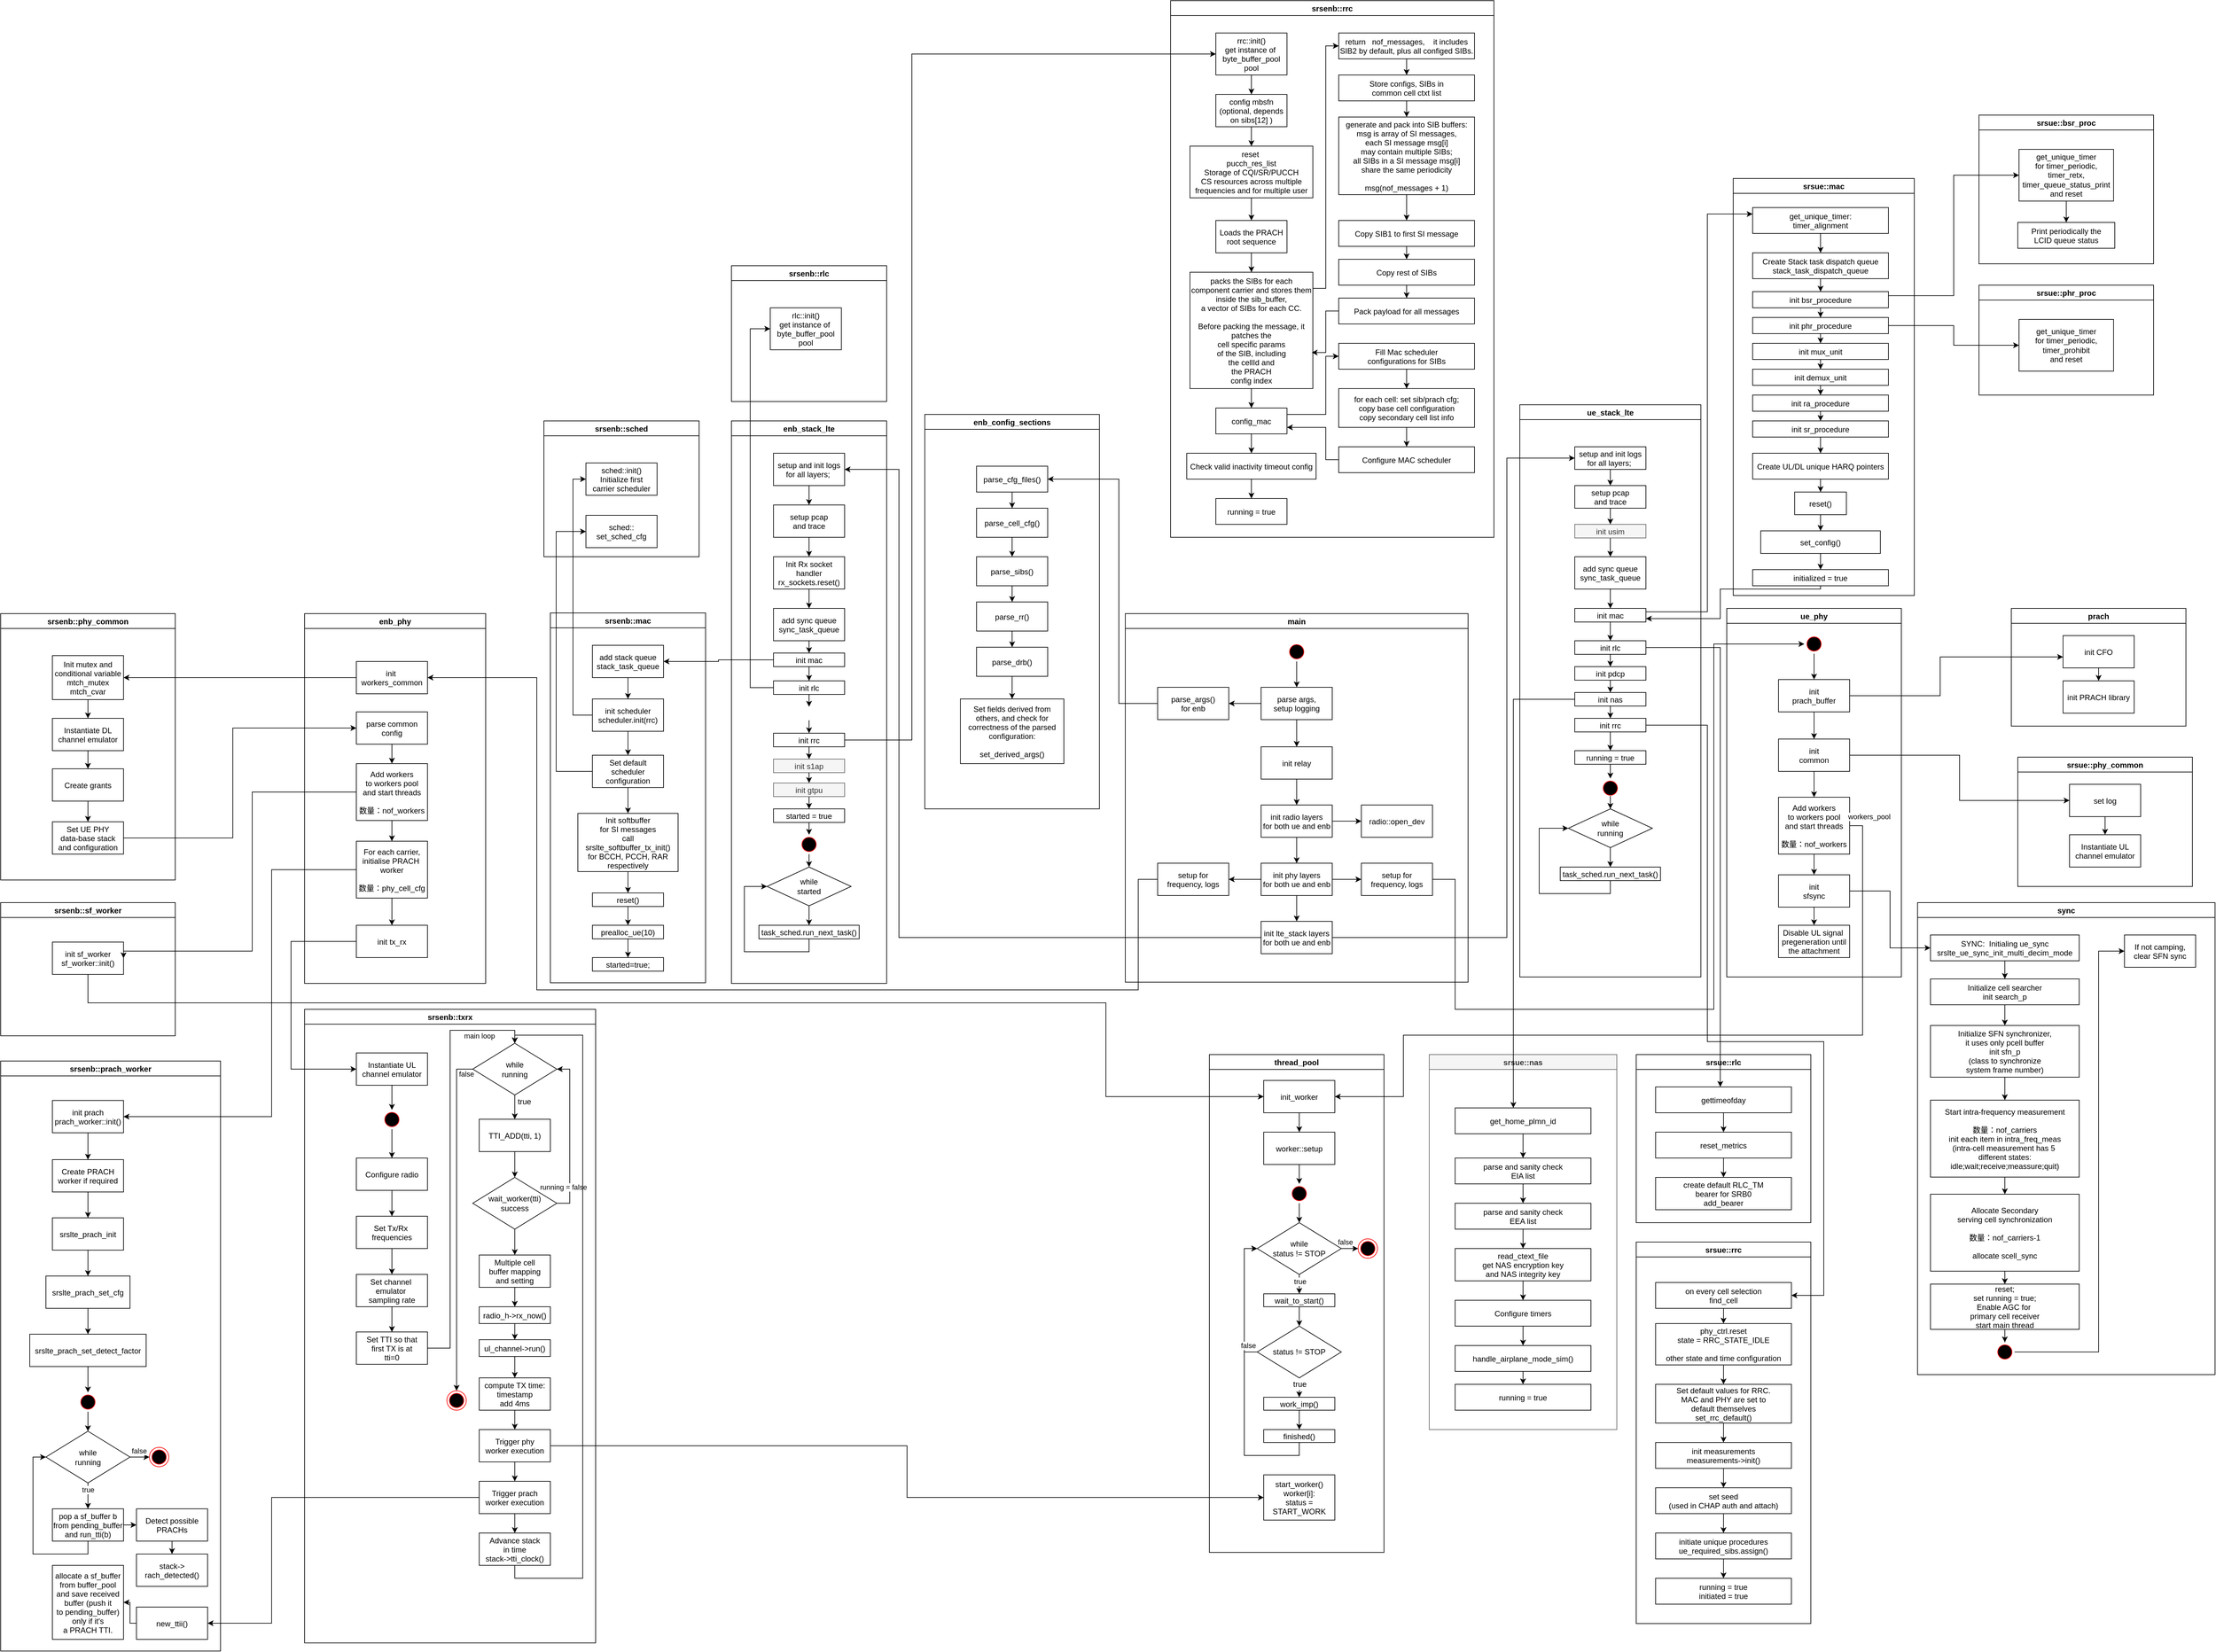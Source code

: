 <mxfile version="15.0.6" type="github">
  <diagram name="Page-1" id="e7e014a7-5840-1c2e-5031-d8a46d1fe8dd">
    <mxGraphModel dx="2755" dy="1732" grid="1" gridSize="10" guides="1" tooltips="1" connect="1" arrows="1" fold="1" page="1" pageScale="1" pageWidth="1169" pageHeight="826" background="none" math="0" shadow="0">
      <root>
        <mxCell id="0" />
        <mxCell id="1" parent="0" />
        <mxCell id="-5hZIKgVOY48h9xYtTlt-41" value="main" style="swimlane;" parent="1" vertex="1">
          <mxGeometry x="990" y="128" width="530" height="570" as="geometry">
            <mxRectangle x="990" y="128" width="60" height="23" as="alternateBounds" />
          </mxGeometry>
        </mxCell>
        <mxCell id="-5hZIKgVOY48h9xYtTlt-52" style="edgeStyle=orthogonalEdgeStyle;rounded=0;orthogonalLoop=1;jettySize=auto;html=1;exitX=0.5;exitY=1;exitDx=0;exitDy=0;entryX=0.5;entryY=0;entryDx=0;entryDy=0;" parent="-5hZIKgVOY48h9xYtTlt-41" source="-5hZIKgVOY48h9xYtTlt-42" target="-5hZIKgVOY48h9xYtTlt-43" edge="1">
          <mxGeometry relative="1" as="geometry" />
        </mxCell>
        <mxCell id="-5hZIKgVOY48h9xYtTlt-42" value="" style="ellipse;shape=startState;fillColor=#000000;strokeColor=#ff0000;" parent="-5hZIKgVOY48h9xYtTlt-41" vertex="1">
          <mxGeometry x="250" y="44" width="30" height="30" as="geometry" />
        </mxCell>
        <mxCell id="-5hZIKgVOY48h9xYtTlt-50" style="edgeStyle=orthogonalEdgeStyle;rounded=0;orthogonalLoop=1;jettySize=auto;html=1;exitX=0.5;exitY=1;exitDx=0;exitDy=0;entryX=0.5;entryY=0;entryDx=0;entryDy=0;" parent="-5hZIKgVOY48h9xYtTlt-41" source="-5hZIKgVOY48h9xYtTlt-43" target="-5hZIKgVOY48h9xYtTlt-45" edge="1">
          <mxGeometry relative="1" as="geometry" />
        </mxCell>
        <mxCell id="YgIG4NnrTaQgkeszp7UP-10" style="edgeStyle=orthogonalEdgeStyle;rounded=0;orthogonalLoop=1;jettySize=auto;html=1;exitX=0;exitY=0.5;exitDx=0;exitDy=0;entryX=1;entryY=0.5;entryDx=0;entryDy=0;" edge="1" parent="-5hZIKgVOY48h9xYtTlt-41" source="-5hZIKgVOY48h9xYtTlt-43" target="YgIG4NnrTaQgkeszp7UP-9">
          <mxGeometry relative="1" as="geometry" />
        </mxCell>
        <mxCell id="-5hZIKgVOY48h9xYtTlt-43" value="parse args,&#xa;setup logging" style="" parent="-5hZIKgVOY48h9xYtTlt-41" vertex="1">
          <mxGeometry x="210" y="114" width="110" height="50" as="geometry" />
        </mxCell>
        <mxCell id="-5hZIKgVOY48h9xYtTlt-53" style="edgeStyle=orthogonalEdgeStyle;rounded=0;orthogonalLoop=1;jettySize=auto;html=1;exitX=0.5;exitY=1;exitDx=0;exitDy=0;entryX=0.5;entryY=0;entryDx=0;entryDy=0;" parent="-5hZIKgVOY48h9xYtTlt-41" source="-5hZIKgVOY48h9xYtTlt-45" target="-5hZIKgVOY48h9xYtTlt-47" edge="1">
          <mxGeometry relative="1" as="geometry" />
        </mxCell>
        <mxCell id="-5hZIKgVOY48h9xYtTlt-45" value="init relay" style="" parent="-5hZIKgVOY48h9xYtTlt-41" vertex="1">
          <mxGeometry x="210" y="206" width="110" height="50" as="geometry" />
        </mxCell>
        <mxCell id="-5hZIKgVOY48h9xYtTlt-55" style="edgeStyle=orthogonalEdgeStyle;rounded=0;orthogonalLoop=1;jettySize=auto;html=1;exitX=0.5;exitY=1;exitDx=0;exitDy=0;" parent="-5hZIKgVOY48h9xYtTlt-41" source="-5hZIKgVOY48h9xYtTlt-47" target="-5hZIKgVOY48h9xYtTlt-54" edge="1">
          <mxGeometry relative="1" as="geometry" />
        </mxCell>
        <mxCell id="-5hZIKgVOY48h9xYtTlt-59" style="edgeStyle=orthogonalEdgeStyle;rounded=0;orthogonalLoop=1;jettySize=auto;html=1;exitX=1;exitY=0.5;exitDx=0;exitDy=0;entryX=0;entryY=0.5;entryDx=0;entryDy=0;" parent="-5hZIKgVOY48h9xYtTlt-41" source="-5hZIKgVOY48h9xYtTlt-47" target="-5hZIKgVOY48h9xYtTlt-58" edge="1">
          <mxGeometry relative="1" as="geometry" />
        </mxCell>
        <mxCell id="-5hZIKgVOY48h9xYtTlt-47" value="init radio layers&#xa;for both ue and enb" style="" parent="-5hZIKgVOY48h9xYtTlt-41" vertex="1">
          <mxGeometry x="210" y="296" width="110" height="50" as="geometry" />
        </mxCell>
        <mxCell id="-5hZIKgVOY48h9xYtTlt-57" style="edgeStyle=orthogonalEdgeStyle;rounded=0;orthogonalLoop=1;jettySize=auto;html=1;exitX=0.5;exitY=1;exitDx=0;exitDy=0;entryX=0.5;entryY=0;entryDx=0;entryDy=0;" parent="-5hZIKgVOY48h9xYtTlt-41" source="-5hZIKgVOY48h9xYtTlt-54" target="-5hZIKgVOY48h9xYtTlt-56" edge="1">
          <mxGeometry relative="1" as="geometry" />
        </mxCell>
        <mxCell id="-5hZIKgVOY48h9xYtTlt-62" style="edgeStyle=orthogonalEdgeStyle;rounded=0;orthogonalLoop=1;jettySize=auto;html=1;exitX=1;exitY=0.5;exitDx=0;exitDy=0;entryX=0;entryY=0.5;entryDx=0;entryDy=0;" parent="-5hZIKgVOY48h9xYtTlt-41" source="-5hZIKgVOY48h9xYtTlt-54" target="-5hZIKgVOY48h9xYtTlt-61" edge="1">
          <mxGeometry relative="1" as="geometry" />
        </mxCell>
        <mxCell id="-5hZIKgVOY48h9xYtTlt-54" value="init phy layers&#xa;for both ue and enb" style="" parent="-5hZIKgVOY48h9xYtTlt-41" vertex="1">
          <mxGeometry x="210" y="386" width="110" height="50" as="geometry" />
        </mxCell>
        <mxCell id="-5hZIKgVOY48h9xYtTlt-56" value="init lte_stack layers&#xa;for both ue and enb" style="" parent="-5hZIKgVOY48h9xYtTlt-41" vertex="1">
          <mxGeometry x="210" y="476" width="110" height="50" as="geometry" />
        </mxCell>
        <mxCell id="-5hZIKgVOY48h9xYtTlt-58" value="radio::open_dev" style="" parent="-5hZIKgVOY48h9xYtTlt-41" vertex="1">
          <mxGeometry x="365" y="296" width="110" height="50" as="geometry" />
        </mxCell>
        <mxCell id="-5hZIKgVOY48h9xYtTlt-61" value="setup for&#xa;frequency, logs" style="" parent="-5hZIKgVOY48h9xYtTlt-41" vertex="1">
          <mxGeometry x="365" y="386" width="110" height="50" as="geometry" />
        </mxCell>
        <mxCell id="aFJsB2YBKfH4tSbeN300-41" value="setup for&#xa;frequency, logs" style="" parent="-5hZIKgVOY48h9xYtTlt-41" vertex="1">
          <mxGeometry x="50" y="386" width="110" height="50" as="geometry" />
        </mxCell>
        <mxCell id="aFJsB2YBKfH4tSbeN300-42" style="edgeStyle=orthogonalEdgeStyle;rounded=0;orthogonalLoop=1;jettySize=auto;html=1;exitX=0;exitY=0.5;exitDx=0;exitDy=0;entryX=1;entryY=0.5;entryDx=0;entryDy=0;" parent="-5hZIKgVOY48h9xYtTlt-41" source="-5hZIKgVOY48h9xYtTlt-54" target="aFJsB2YBKfH4tSbeN300-41" edge="1">
          <mxGeometry relative="1" as="geometry" />
        </mxCell>
        <mxCell id="YgIG4NnrTaQgkeszp7UP-9" value="parse_args()&#xa;for enb" style="" vertex="1" parent="-5hZIKgVOY48h9xYtTlt-41">
          <mxGeometry x="50" y="114" width="110" height="50" as="geometry" />
        </mxCell>
        <mxCell id="-5hZIKgVOY48h9xYtTlt-60" value="ue_phy" style="swimlane;" parent="1" vertex="1">
          <mxGeometry x="1920" y="120" width="270" height="570" as="geometry" />
        </mxCell>
        <mxCell id="-5hZIKgVOY48h9xYtTlt-66" style="edgeStyle=orthogonalEdgeStyle;rounded=0;orthogonalLoop=1;jettySize=auto;html=1;exitX=0.5;exitY=1;exitDx=0;exitDy=0;entryX=0.5;entryY=0;entryDx=0;entryDy=0;" parent="-5hZIKgVOY48h9xYtTlt-60" source="-5hZIKgVOY48h9xYtTlt-63" target="-5hZIKgVOY48h9xYtTlt-65" edge="1">
          <mxGeometry relative="1" as="geometry" />
        </mxCell>
        <mxCell id="-5hZIKgVOY48h9xYtTlt-63" value="" style="ellipse;shape=startState;fillColor=#000000;strokeColor=#ff0000;" parent="-5hZIKgVOY48h9xYtTlt-60" vertex="1">
          <mxGeometry x="120" y="40" width="30" height="30" as="geometry" />
        </mxCell>
        <mxCell id="-5hZIKgVOY48h9xYtTlt-83" style="edgeStyle=orthogonalEdgeStyle;rounded=0;orthogonalLoop=1;jettySize=auto;html=1;exitX=0.5;exitY=1;exitDx=0;exitDy=0;entryX=0.5;entryY=0;entryDx=0;entryDy=0;" parent="-5hZIKgVOY48h9xYtTlt-60" source="-5hZIKgVOY48h9xYtTlt-65" target="-5hZIKgVOY48h9xYtTlt-67" edge="1">
          <mxGeometry relative="1" as="geometry" />
        </mxCell>
        <mxCell id="-5hZIKgVOY48h9xYtTlt-65" value="init&#xa;prach_buffer" style="" parent="-5hZIKgVOY48h9xYtTlt-60" vertex="1">
          <mxGeometry x="80" y="110" width="110" height="50" as="geometry" />
        </mxCell>
        <mxCell id="-5hZIKgVOY48h9xYtTlt-85" style="edgeStyle=orthogonalEdgeStyle;rounded=0;orthogonalLoop=1;jettySize=auto;html=1;exitX=0.5;exitY=1;exitDx=0;exitDy=0;entryX=0.5;entryY=0;entryDx=0;entryDy=0;" parent="-5hZIKgVOY48h9xYtTlt-60" source="-5hZIKgVOY48h9xYtTlt-67" target="-5hZIKgVOY48h9xYtTlt-84" edge="1">
          <mxGeometry relative="1" as="geometry" />
        </mxCell>
        <mxCell id="-5hZIKgVOY48h9xYtTlt-67" value="init&#xa;common" style="" parent="-5hZIKgVOY48h9xYtTlt-60" vertex="1">
          <mxGeometry x="80" y="202" width="110" height="50" as="geometry" />
        </mxCell>
        <mxCell id="-5hZIKgVOY48h9xYtTlt-125" style="edgeStyle=orthogonalEdgeStyle;rounded=0;orthogonalLoop=1;jettySize=auto;html=1;exitX=0.5;exitY=1;exitDx=0;exitDy=0;entryX=0.5;entryY=0;entryDx=0;entryDy=0;" parent="-5hZIKgVOY48h9xYtTlt-60" source="-5hZIKgVOY48h9xYtTlt-84" target="-5hZIKgVOY48h9xYtTlt-109" edge="1">
          <mxGeometry relative="1" as="geometry" />
        </mxCell>
        <mxCell id="-5hZIKgVOY48h9xYtTlt-84" value="Add workers &#xa;to workers pool &#xa;and start threads&#xa;&#xa;数量：nof_workers" style="" parent="-5hZIKgVOY48h9xYtTlt-60" vertex="1">
          <mxGeometry x="80" y="292" width="110" height="88" as="geometry" />
        </mxCell>
        <mxCell id="YgIG4NnrTaQgkeszp7UP-8" style="edgeStyle=orthogonalEdgeStyle;rounded=0;orthogonalLoop=1;jettySize=auto;html=1;exitX=0.5;exitY=1;exitDx=0;exitDy=0;" edge="1" parent="-5hZIKgVOY48h9xYtTlt-60" source="-5hZIKgVOY48h9xYtTlt-109" target="YgIG4NnrTaQgkeszp7UP-7">
          <mxGeometry relative="1" as="geometry" />
        </mxCell>
        <mxCell id="-5hZIKgVOY48h9xYtTlt-109" value="init&#xa;sfsync" style="" parent="-5hZIKgVOY48h9xYtTlt-60" vertex="1">
          <mxGeometry x="80" y="412" width="110" height="50" as="geometry" />
        </mxCell>
        <mxCell id="YgIG4NnrTaQgkeszp7UP-7" value="Disable UL signal &#xa;pregeneration until&#xa;the attachment" style="" vertex="1" parent="-5hZIKgVOY48h9xYtTlt-60">
          <mxGeometry x="80" y="490" width="110" height="50" as="geometry" />
        </mxCell>
        <mxCell id="-5hZIKgVOY48h9xYtTlt-64" style="edgeStyle=orthogonalEdgeStyle;rounded=0;orthogonalLoop=1;jettySize=auto;html=1;exitX=1;exitY=0.5;exitDx=0;exitDy=0;entryX=0;entryY=0.5;entryDx=0;entryDy=0;" parent="1" source="-5hZIKgVOY48h9xYtTlt-61" target="-5hZIKgVOY48h9xYtTlt-63" edge="1">
          <mxGeometry relative="1" as="geometry">
            <Array as="points">
              <mxPoint x="1500" y="539" />
              <mxPoint x="1500" y="740" />
              <mxPoint x="1900" y="740" />
              <mxPoint x="1900" y="175" />
            </Array>
          </mxGeometry>
        </mxCell>
        <mxCell id="-5hZIKgVOY48h9xYtTlt-68" value="prach" style="swimlane;" parent="1" vertex="1">
          <mxGeometry x="2360" y="120" width="270" height="182" as="geometry" />
        </mxCell>
        <mxCell id="-5hZIKgVOY48h9xYtTlt-77" style="edgeStyle=orthogonalEdgeStyle;rounded=0;orthogonalLoop=1;jettySize=auto;html=1;exitX=0.5;exitY=1;exitDx=0;exitDy=0;entryX=0.5;entryY=0;entryDx=0;entryDy=0;" parent="-5hZIKgVOY48h9xYtTlt-68" source="-5hZIKgVOY48h9xYtTlt-74" target="-5hZIKgVOY48h9xYtTlt-76" edge="1">
          <mxGeometry relative="1" as="geometry" />
        </mxCell>
        <mxCell id="-5hZIKgVOY48h9xYtTlt-74" value="init CFO" style="" parent="-5hZIKgVOY48h9xYtTlt-68" vertex="1">
          <mxGeometry x="80" y="42" width="110" height="50" as="geometry" />
        </mxCell>
        <mxCell id="-5hZIKgVOY48h9xYtTlt-76" value="init PRACH library" style="" parent="-5hZIKgVOY48h9xYtTlt-68" vertex="1">
          <mxGeometry x="80" y="112" width="110" height="50" as="geometry" />
        </mxCell>
        <mxCell id="-5hZIKgVOY48h9xYtTlt-75" style="edgeStyle=orthogonalEdgeStyle;rounded=0;orthogonalLoop=1;jettySize=auto;html=1;exitDx=0;exitDy=0;exitX=1;exitY=0.5;" parent="1" source="-5hZIKgVOY48h9xYtTlt-65" target="-5hZIKgVOY48h9xYtTlt-74" edge="1">
          <mxGeometry relative="1" as="geometry">
            <Array as="points">
              <mxPoint x="2250" y="255" />
              <mxPoint x="2250" y="195" />
            </Array>
          </mxGeometry>
        </mxCell>
        <mxCell id="-5hZIKgVOY48h9xYtTlt-78" value="srsue::phy_common" style="swimlane;" parent="1" vertex="1">
          <mxGeometry x="2370" y="350" width="270" height="200" as="geometry" />
        </mxCell>
        <mxCell id="-5hZIKgVOY48h9xYtTlt-79" style="edgeStyle=orthogonalEdgeStyle;rounded=0;orthogonalLoop=1;jettySize=auto;html=1;exitX=0.5;exitY=1;exitDx=0;exitDy=0;entryX=0.5;entryY=0;entryDx=0;entryDy=0;" parent="-5hZIKgVOY48h9xYtTlt-78" source="-5hZIKgVOY48h9xYtTlt-80" target="-5hZIKgVOY48h9xYtTlt-81" edge="1">
          <mxGeometry relative="1" as="geometry" />
        </mxCell>
        <mxCell id="-5hZIKgVOY48h9xYtTlt-80" value="set log" style="" parent="-5hZIKgVOY48h9xYtTlt-78" vertex="1">
          <mxGeometry x="80" y="42" width="110" height="50" as="geometry" />
        </mxCell>
        <mxCell id="-5hZIKgVOY48h9xYtTlt-81" value="Instantiate UL &#xa;channel emulator" style="" parent="-5hZIKgVOY48h9xYtTlt-78" vertex="1">
          <mxGeometry x="80" y="120" width="110" height="50" as="geometry" />
        </mxCell>
        <mxCell id="-5hZIKgVOY48h9xYtTlt-82" style="edgeStyle=orthogonalEdgeStyle;rounded=0;orthogonalLoop=1;jettySize=auto;html=1;exitX=1;exitY=0.5;exitDx=0;exitDy=0;entryX=0;entryY=0.5;entryDx=0;entryDy=0;" parent="1" source="-5hZIKgVOY48h9xYtTlt-67" target="-5hZIKgVOY48h9xYtTlt-80" edge="1">
          <mxGeometry relative="1" as="geometry" />
        </mxCell>
        <mxCell id="-5hZIKgVOY48h9xYtTlt-94" value="thread_pool" style="swimlane;" parent="1" vertex="1">
          <mxGeometry x="1120" y="810" width="270" height="770" as="geometry" />
        </mxCell>
        <mxCell id="w-1uLtTAXvP8gEubrM1m-81" style="edgeStyle=orthogonalEdgeStyle;rounded=0;orthogonalLoop=1;jettySize=auto;html=1;exitX=0.5;exitY=1;exitDx=0;exitDy=0;entryX=0.5;entryY=0;entryDx=0;entryDy=0;" parent="-5hZIKgVOY48h9xYtTlt-94" source="-5hZIKgVOY48h9xYtTlt-95" target="w-1uLtTAXvP8gEubrM1m-80" edge="1">
          <mxGeometry relative="1" as="geometry" />
        </mxCell>
        <mxCell id="-5hZIKgVOY48h9xYtTlt-95" value="" style="ellipse;shape=startState;fillColor=#000000;strokeColor=#ff0000;" parent="-5hZIKgVOY48h9xYtTlt-94" vertex="1">
          <mxGeometry x="124" y="200" width="30" height="30" as="geometry" />
        </mxCell>
        <mxCell id="-5hZIKgVOY48h9xYtTlt-108" style="edgeStyle=orthogonalEdgeStyle;rounded=0;orthogonalLoop=1;jettySize=auto;html=1;exitX=0.5;exitY=1;exitDx=0;exitDy=0;" parent="-5hZIKgVOY48h9xYtTlt-94" source="-5hZIKgVOY48h9xYtTlt-96" target="-5hZIKgVOY48h9xYtTlt-107" edge="1">
          <mxGeometry relative="1" as="geometry" />
        </mxCell>
        <mxCell id="-5hZIKgVOY48h9xYtTlt-96" value="init_worker" style="" parent="-5hZIKgVOY48h9xYtTlt-94" vertex="1">
          <mxGeometry x="84" y="40" width="110" height="50" as="geometry" />
        </mxCell>
        <mxCell id="w-1uLtTAXvP8gEubrM1m-79" style="edgeStyle=orthogonalEdgeStyle;rounded=0;orthogonalLoop=1;jettySize=auto;html=1;exitX=0.5;exitY=1;exitDx=0;exitDy=0;entryX=0.5;entryY=0;entryDx=0;entryDy=0;" parent="-5hZIKgVOY48h9xYtTlt-94" source="-5hZIKgVOY48h9xYtTlt-107" target="-5hZIKgVOY48h9xYtTlt-95" edge="1">
          <mxGeometry relative="1" as="geometry" />
        </mxCell>
        <mxCell id="-5hZIKgVOY48h9xYtTlt-107" value="worker::setup" style="" parent="-5hZIKgVOY48h9xYtTlt-94" vertex="1">
          <mxGeometry x="84" y="120" width="110" height="50" as="geometry" />
        </mxCell>
        <mxCell id="w-1uLtTAXvP8gEubrM1m-55" value="start_worker()&#xa;worker[i]:&#xa;status =&#xa;START_WORK" style="" parent="-5hZIKgVOY48h9xYtTlt-94" vertex="1">
          <mxGeometry x="84" y="650" width="110" height="70" as="geometry" />
        </mxCell>
        <mxCell id="w-1uLtTAXvP8gEubrM1m-100" style="edgeStyle=orthogonalEdgeStyle;rounded=0;orthogonalLoop=1;jettySize=auto;html=1;exitX=1;exitY=0.5;exitDx=0;exitDy=0;entryX=0;entryY=0.5;entryDx=0;entryDy=0;" parent="-5hZIKgVOY48h9xYtTlt-94" source="w-1uLtTAXvP8gEubrM1m-80" target="w-1uLtTAXvP8gEubrM1m-99" edge="1">
          <mxGeometry relative="1" as="geometry">
            <mxPoint x="220" y="400" as="targetPoint" />
          </mxGeometry>
        </mxCell>
        <mxCell id="w-1uLtTAXvP8gEubrM1m-111" value="false" style="edgeLabel;html=1;align=center;verticalAlign=middle;resizable=0;points=[];" parent="w-1uLtTAXvP8gEubrM1m-100" vertex="1" connectable="0">
          <mxGeometry x="-0.368" y="-1" relative="1" as="geometry">
            <mxPoint x="-2" y="-11" as="offset" />
          </mxGeometry>
        </mxCell>
        <mxCell id="w-1uLtTAXvP8gEubrM1m-80" value="while&lt;br&gt;status != STOP" style="rhombus;whiteSpace=wrap;html=1;" parent="-5hZIKgVOY48h9xYtTlt-94" vertex="1">
          <mxGeometry x="74" y="260" width="130" height="80" as="geometry" />
        </mxCell>
        <mxCell id="w-1uLtTAXvP8gEubrM1m-86" style="edgeStyle=orthogonalEdgeStyle;rounded=0;orthogonalLoop=1;jettySize=auto;html=1;exitX=0.5;exitY=1;exitDx=0;exitDy=0;entryX=0.5;entryY=0;entryDx=0;entryDy=0;" parent="-5hZIKgVOY48h9xYtTlt-94" source="w-1uLtTAXvP8gEubrM1m-82" target="w-1uLtTAXvP8gEubrM1m-85" edge="1">
          <mxGeometry relative="1" as="geometry" />
        </mxCell>
        <mxCell id="w-1uLtTAXvP8gEubrM1m-82" value="wait_to_start()" style="" parent="-5hZIKgVOY48h9xYtTlt-94" vertex="1">
          <mxGeometry x="84" y="370" width="110" height="20" as="geometry" />
        </mxCell>
        <mxCell id="w-1uLtTAXvP8gEubrM1m-89" style="edgeStyle=orthogonalEdgeStyle;rounded=0;orthogonalLoop=1;jettySize=auto;html=1;exitX=0.5;exitY=1;exitDx=0;exitDy=0;entryX=0.5;entryY=0;entryDx=0;entryDy=0;startArrow=none;" parent="-5hZIKgVOY48h9xYtTlt-94" source="w-1uLtTAXvP8gEubrM1m-97" target="w-1uLtTAXvP8gEubrM1m-87" edge="1">
          <mxGeometry relative="1" as="geometry" />
        </mxCell>
        <mxCell id="w-1uLtTAXvP8gEubrM1m-94" style="edgeStyle=orthogonalEdgeStyle;rounded=0;orthogonalLoop=1;jettySize=auto;html=1;exitX=0;exitY=0.5;exitDx=0;exitDy=0;entryX=0;entryY=0.5;entryDx=0;entryDy=0;" parent="-5hZIKgVOY48h9xYtTlt-94" source="w-1uLtTAXvP8gEubrM1m-85" target="w-1uLtTAXvP8gEubrM1m-80" edge="1">
          <mxGeometry relative="1" as="geometry" />
        </mxCell>
        <mxCell id="w-1uLtTAXvP8gEubrM1m-85" value="status != STOP" style="rhombus;whiteSpace=wrap;html=1;" parent="-5hZIKgVOY48h9xYtTlt-94" vertex="1">
          <mxGeometry x="74" y="420" width="130" height="80" as="geometry" />
        </mxCell>
        <mxCell id="w-1uLtTAXvP8gEubrM1m-90" style="edgeStyle=orthogonalEdgeStyle;rounded=0;orthogonalLoop=1;jettySize=auto;html=1;exitX=0.5;exitY=1;exitDx=0;exitDy=0;entryX=0.5;entryY=0;entryDx=0;entryDy=0;" parent="-5hZIKgVOY48h9xYtTlt-94" source="w-1uLtTAXvP8gEubrM1m-87" target="w-1uLtTAXvP8gEubrM1m-88" edge="1">
          <mxGeometry relative="1" as="geometry" />
        </mxCell>
        <mxCell id="w-1uLtTAXvP8gEubrM1m-87" value="work_imp()" style="" parent="-5hZIKgVOY48h9xYtTlt-94" vertex="1">
          <mxGeometry x="84" y="530" width="110" height="20" as="geometry" />
        </mxCell>
        <mxCell id="w-1uLtTAXvP8gEubrM1m-91" style="edgeStyle=orthogonalEdgeStyle;rounded=0;orthogonalLoop=1;jettySize=auto;html=1;exitX=0.5;exitY=1;exitDx=0;exitDy=0;entryX=0;entryY=0.5;entryDx=0;entryDy=0;" parent="-5hZIKgVOY48h9xYtTlt-94" source="w-1uLtTAXvP8gEubrM1m-88" target="w-1uLtTAXvP8gEubrM1m-80" edge="1">
          <mxGeometry relative="1" as="geometry" />
        </mxCell>
        <mxCell id="w-1uLtTAXvP8gEubrM1m-95" value="false" style="edgeLabel;html=1;align=center;verticalAlign=middle;resizable=0;points=[];" parent="w-1uLtTAXvP8gEubrM1m-91" vertex="1" connectable="0">
          <mxGeometry x="0.447" y="2" relative="1" as="geometry">
            <mxPoint x="8" y="47" as="offset" />
          </mxGeometry>
        </mxCell>
        <mxCell id="w-1uLtTAXvP8gEubrM1m-88" value="finished()" style="" parent="-5hZIKgVOY48h9xYtTlt-94" vertex="1">
          <mxGeometry x="84" y="580" width="110" height="20" as="geometry" />
        </mxCell>
        <mxCell id="w-1uLtTAXvP8gEubrM1m-97" value="true" style="text;html=1;strokeColor=none;fillColor=none;align=center;verticalAlign=middle;whiteSpace=wrap;rounded=0;" parent="-5hZIKgVOY48h9xYtTlt-94" vertex="1">
          <mxGeometry x="120" y="500" width="40" height="20" as="geometry" />
        </mxCell>
        <mxCell id="w-1uLtTAXvP8gEubrM1m-98" value="" style="edgeStyle=orthogonalEdgeStyle;rounded=0;orthogonalLoop=1;jettySize=auto;html=1;exitX=0.5;exitY=1;exitDx=0;exitDy=0;entryX=0.5;entryY=0;entryDx=0;entryDy=0;endArrow=none;" parent="-5hZIKgVOY48h9xYtTlt-94" source="w-1uLtTAXvP8gEubrM1m-85" target="w-1uLtTAXvP8gEubrM1m-97" edge="1">
          <mxGeometry relative="1" as="geometry">
            <mxPoint x="1699" y="1230" as="sourcePoint" />
            <mxPoint x="1699" y="1260" as="targetPoint" />
          </mxGeometry>
        </mxCell>
        <mxCell id="w-1uLtTAXvP8gEubrM1m-99" value="" style="ellipse;shape=endState;fillColor=#000000;strokeColor=#ff0000" parent="-5hZIKgVOY48h9xYtTlt-94" vertex="1">
          <mxGeometry x="230" y="285" width="30" height="30" as="geometry" />
        </mxCell>
        <mxCell id="w-1uLtTAXvP8gEubrM1m-109" style="edgeStyle=orthogonalEdgeStyle;rounded=0;orthogonalLoop=1;jettySize=auto;html=1;exitX=0.5;exitY=1;exitDx=0;exitDy=0;entryX=0.5;entryY=0;entryDx=0;entryDy=0;" parent="-5hZIKgVOY48h9xYtTlt-94" source="w-1uLtTAXvP8gEubrM1m-80" target="w-1uLtTAXvP8gEubrM1m-82" edge="1">
          <mxGeometry relative="1" as="geometry">
            <mxPoint x="-130" y="390" as="targetPoint" />
          </mxGeometry>
        </mxCell>
        <mxCell id="w-1uLtTAXvP8gEubrM1m-110" value="true" style="edgeLabel;html=1;align=center;verticalAlign=middle;resizable=0;points=[];" parent="w-1uLtTAXvP8gEubrM1m-109" vertex="1" connectable="0">
          <mxGeometry x="0.486" y="-2" relative="1" as="geometry">
            <mxPoint x="3" y="-12" as="offset" />
          </mxGeometry>
        </mxCell>
        <mxCell id="-5hZIKgVOY48h9xYtTlt-97" style="edgeStyle=orthogonalEdgeStyle;rounded=0;orthogonalLoop=1;jettySize=auto;html=1;exitDx=0;exitDy=0;entryDx=0;entryDy=0;entryX=1;entryY=0.5;" parent="1" source="-5hZIKgVOY48h9xYtTlt-84" target="-5hZIKgVOY48h9xYtTlt-96" edge="1">
          <mxGeometry relative="1" as="geometry">
            <Array as="points">
              <mxPoint x="2130" y="456" />
              <mxPoint x="2130" y="780" />
              <mxPoint x="1420" y="780" />
              <mxPoint x="1420" y="875" />
            </Array>
            <mxPoint x="1310" y="880" as="targetPoint" />
            <mxPoint x="2036" y="474" as="sourcePoint" />
          </mxGeometry>
        </mxCell>
        <mxCell id="-5hZIKgVOY48h9xYtTlt-104" value="workers_pool" style="edgeLabel;html=1;align=center;verticalAlign=middle;resizable=0;points=[];" parent="-5hZIKgVOY48h9xYtTlt-97" vertex="1" connectable="0">
          <mxGeometry x="-0.893" y="-2" relative="1" as="geometry">
            <mxPoint x="12" y="-61" as="offset" />
          </mxGeometry>
        </mxCell>
        <mxCell id="-5hZIKgVOY48h9xYtTlt-110" value="sync" style="swimlane;" parent="1" vertex="1">
          <mxGeometry x="2215" y="575" width="460" height="730" as="geometry" />
        </mxCell>
        <mxCell id="-5hZIKgVOY48h9xYtTlt-118" style="edgeStyle=orthogonalEdgeStyle;rounded=0;orthogonalLoop=1;jettySize=auto;html=1;exitX=0.5;exitY=1;exitDx=0;exitDy=0;entryX=0.5;entryY=0;entryDx=0;entryDy=0;" parent="-5hZIKgVOY48h9xYtTlt-110" source="-5hZIKgVOY48h9xYtTlt-111" target="-5hZIKgVOY48h9xYtTlt-112" edge="1">
          <mxGeometry relative="1" as="geometry" />
        </mxCell>
        <mxCell id="-5hZIKgVOY48h9xYtTlt-111" value="SYNC:  Initialing ue_sync&#xa;srslte_ue_sync_init_multi_decim_mode" style="" parent="-5hZIKgVOY48h9xYtTlt-110" vertex="1">
          <mxGeometry x="20" y="50" width="230" height="40" as="geometry" />
        </mxCell>
        <mxCell id="-5hZIKgVOY48h9xYtTlt-119" style="edgeStyle=orthogonalEdgeStyle;rounded=0;orthogonalLoop=1;jettySize=auto;html=1;exitX=0.5;exitY=1;exitDx=0;exitDy=0;" parent="-5hZIKgVOY48h9xYtTlt-110" source="-5hZIKgVOY48h9xYtTlt-112" target="-5hZIKgVOY48h9xYtTlt-113" edge="1">
          <mxGeometry relative="1" as="geometry" />
        </mxCell>
        <mxCell id="-5hZIKgVOY48h9xYtTlt-112" value="Initialize cell searcher&#xa;init search_p" style="" parent="-5hZIKgVOY48h9xYtTlt-110" vertex="1">
          <mxGeometry x="20" y="118" width="230" height="40" as="geometry" />
        </mxCell>
        <mxCell id="-5hZIKgVOY48h9xYtTlt-113" value="Initialize SFN synchronizer, &#xa;it uses only pcell buffer&#xa;init sfn_p&#xa;(class to synchronize &#xa;system frame number)" style="" parent="-5hZIKgVOY48h9xYtTlt-110" vertex="1">
          <mxGeometry x="20" y="190" width="230" height="80" as="geometry" />
        </mxCell>
        <mxCell id="aFJsB2YBKfH4tSbeN300-45" style="edgeStyle=orthogonalEdgeStyle;rounded=0;orthogonalLoop=1;jettySize=auto;html=1;exitX=1;exitY=0.5;exitDx=0;exitDy=0;entryX=0;entryY=0.5;entryDx=0;entryDy=0;" parent="-5hZIKgVOY48h9xYtTlt-110" source="-5hZIKgVOY48h9xYtTlt-123" target="aFJsB2YBKfH4tSbeN300-44" edge="1">
          <mxGeometry relative="1" as="geometry">
            <Array as="points">
              <mxPoint x="280" y="695" />
              <mxPoint x="280" y="75" />
            </Array>
          </mxGeometry>
        </mxCell>
        <mxCell id="-5hZIKgVOY48h9xYtTlt-123" value="" style="ellipse;shape=startState;fillColor=#000000;strokeColor=#ff0000;" parent="-5hZIKgVOY48h9xYtTlt-110" vertex="1">
          <mxGeometry x="120" y="680" width="30" height="30" as="geometry" />
        </mxCell>
        <mxCell id="aFJsB2YBKfH4tSbeN300-44" value="If not camping,&#xa;clear SFN sync" style="" parent="-5hZIKgVOY48h9xYtTlt-110" vertex="1">
          <mxGeometry x="320" y="50" width="110" height="50" as="geometry" />
        </mxCell>
        <mxCell id="-5hZIKgVOY48h9xYtTlt-114" value="Start intra-frequency measurement&#xa;&#xa;数量：nof_carriers&#xa;init each item in intra_freq_meas&#xa;(intra-cell measurement has 5 &#xa;different states:&#xa;idle;wait;receive;meassure;quit)" style="" parent="-5hZIKgVOY48h9xYtTlt-110" vertex="1">
          <mxGeometry x="20" y="305.5" width="230" height="119" as="geometry" />
        </mxCell>
        <mxCell id="-5hZIKgVOY48h9xYtTlt-120" style="edgeStyle=orthogonalEdgeStyle;rounded=0;orthogonalLoop=1;jettySize=auto;html=1;exitX=0.5;exitY=1;exitDx=0;exitDy=0;entryX=0.5;entryY=0;entryDx=0;entryDy=0;" parent="-5hZIKgVOY48h9xYtTlt-110" source="-5hZIKgVOY48h9xYtTlt-113" target="-5hZIKgVOY48h9xYtTlt-114" edge="1">
          <mxGeometry relative="1" as="geometry">
            <mxPoint x="-285" y="290" as="targetPoint" />
          </mxGeometry>
        </mxCell>
        <mxCell id="-5hZIKgVOY48h9xYtTlt-116" value="Allocate Secondary &#xa;serving cell synchronization&#xa;&#xa;数量：nof_carriers-1&#xa;&#xa;allocate scell_sync" style="" parent="-5hZIKgVOY48h9xYtTlt-110" vertex="1">
          <mxGeometry x="20" y="451" width="230" height="119" as="geometry" />
        </mxCell>
        <mxCell id="-5hZIKgVOY48h9xYtTlt-121" style="edgeStyle=orthogonalEdgeStyle;rounded=0;orthogonalLoop=1;jettySize=auto;html=1;exitX=0.5;exitY=1;exitDx=0;exitDy=0;entryX=0.5;entryY=0;entryDx=0;entryDy=0;" parent="-5hZIKgVOY48h9xYtTlt-110" source="-5hZIKgVOY48h9xYtTlt-114" target="-5hZIKgVOY48h9xYtTlt-116" edge="1">
          <mxGeometry relative="1" as="geometry" />
        </mxCell>
        <mxCell id="-5hZIKgVOY48h9xYtTlt-117" value="reset;&#xa;set running = true;&#xa;Enable AGC for &#xa;primary cell receiver&#xa;start main thread" style="" parent="-5hZIKgVOY48h9xYtTlt-110" vertex="1">
          <mxGeometry x="20" y="590" width="230" height="70" as="geometry" />
        </mxCell>
        <mxCell id="-5hZIKgVOY48h9xYtTlt-122" style="edgeStyle=orthogonalEdgeStyle;rounded=0;orthogonalLoop=1;jettySize=auto;html=1;exitX=0.5;exitY=1;exitDx=0;exitDy=0;entryX=0.5;entryY=0;entryDx=0;entryDy=0;" parent="-5hZIKgVOY48h9xYtTlt-110" source="-5hZIKgVOY48h9xYtTlt-116" target="-5hZIKgVOY48h9xYtTlt-117" edge="1">
          <mxGeometry relative="1" as="geometry" />
        </mxCell>
        <mxCell id="-5hZIKgVOY48h9xYtTlt-124" style="edgeStyle=orthogonalEdgeStyle;rounded=0;orthogonalLoop=1;jettySize=auto;html=1;exitX=0.5;exitY=1;exitDx=0;exitDy=0;" parent="-5hZIKgVOY48h9xYtTlt-110" source="-5hZIKgVOY48h9xYtTlt-117" target="-5hZIKgVOY48h9xYtTlt-123" edge="1">
          <mxGeometry relative="1" as="geometry" />
        </mxCell>
        <mxCell id="-5hZIKgVOY48h9xYtTlt-115" style="edgeStyle=orthogonalEdgeStyle;rounded=0;orthogonalLoop=1;jettySize=auto;html=1;exitX=1;exitY=0.5;exitDx=0;exitDy=0;entryX=0;entryY=0.5;entryDx=0;entryDy=0;" parent="1" source="-5hZIKgVOY48h9xYtTlt-109" target="-5hZIKgVOY48h9xYtTlt-111" edge="1">
          <mxGeometry relative="1" as="geometry" />
        </mxCell>
        <mxCell id="aFJsB2YBKfH4tSbeN300-43" value="enb_phy" style="swimlane;" parent="1" vertex="1">
          <mxGeometry x="-279" y="128" width="280" height="572" as="geometry" />
        </mxCell>
        <mxCell id="aFJsB2YBKfH4tSbeN300-46" value="init &#xa;workers_common" style="" parent="aFJsB2YBKfH4tSbeN300-43" vertex="1">
          <mxGeometry x="80" y="74" width="110" height="50" as="geometry" />
        </mxCell>
        <mxCell id="aFJsB2YBKfH4tSbeN300-61" style="edgeStyle=orthogonalEdgeStyle;rounded=0;orthogonalLoop=1;jettySize=auto;html=1;exitX=0.5;exitY=1;exitDx=0;exitDy=0;entryX=0.5;entryY=0;entryDx=0;entryDy=0;" parent="aFJsB2YBKfH4tSbeN300-43" source="aFJsB2YBKfH4tSbeN300-56" target="aFJsB2YBKfH4tSbeN300-58" edge="1">
          <mxGeometry relative="1" as="geometry" />
        </mxCell>
        <mxCell id="aFJsB2YBKfH4tSbeN300-56" value="parse common&#xa;config" style="" parent="aFJsB2YBKfH4tSbeN300-43" vertex="1">
          <mxGeometry x="80" y="152" width="110" height="50" as="geometry" />
        </mxCell>
        <mxCell id="aFJsB2YBKfH4tSbeN300-87" style="edgeStyle=orthogonalEdgeStyle;rounded=0;orthogonalLoop=1;jettySize=auto;html=1;exitX=0.5;exitY=1;exitDx=0;exitDy=0;" parent="aFJsB2YBKfH4tSbeN300-43" source="aFJsB2YBKfH4tSbeN300-58" target="aFJsB2YBKfH4tSbeN300-67" edge="1">
          <mxGeometry relative="1" as="geometry" />
        </mxCell>
        <mxCell id="aFJsB2YBKfH4tSbeN300-58" value="Add workers &#xa;to workers pool &#xa;and start threads&#xa;&#xa;数量：nof_workers" style="" parent="aFJsB2YBKfH4tSbeN300-43" vertex="1">
          <mxGeometry x="80" y="232" width="110" height="88" as="geometry" />
        </mxCell>
        <mxCell id="aFJsB2YBKfH4tSbeN300-88" style="edgeStyle=orthogonalEdgeStyle;rounded=0;orthogonalLoop=1;jettySize=auto;html=1;exitX=0.5;exitY=1;exitDx=0;exitDy=0;entryX=0.5;entryY=0;entryDx=0;entryDy=0;" parent="aFJsB2YBKfH4tSbeN300-43" source="aFJsB2YBKfH4tSbeN300-67" target="aFJsB2YBKfH4tSbeN300-81" edge="1">
          <mxGeometry relative="1" as="geometry" />
        </mxCell>
        <mxCell id="aFJsB2YBKfH4tSbeN300-67" value="For each carrier,&#xa;initialise PRACH &#xa;worker&#xa;&#xa;数量：phy_cell_cfg" style="" parent="aFJsB2YBKfH4tSbeN300-43" vertex="1">
          <mxGeometry x="80" y="352" width="110" height="88" as="geometry" />
        </mxCell>
        <mxCell id="aFJsB2YBKfH4tSbeN300-81" value="init tx_rx" style="" parent="aFJsB2YBKfH4tSbeN300-43" vertex="1">
          <mxGeometry x="80" y="482" width="110" height="50" as="geometry" />
        </mxCell>
        <mxCell id="aFJsB2YBKfH4tSbeN300-47" value="srsenb::phy_common" style="swimlane;" parent="1" vertex="1">
          <mxGeometry x="-749" y="128" width="270" height="412" as="geometry" />
        </mxCell>
        <mxCell id="aFJsB2YBKfH4tSbeN300-48" style="edgeStyle=orthogonalEdgeStyle;rounded=0;orthogonalLoop=1;jettySize=auto;html=1;exitX=0.5;exitY=1;exitDx=0;exitDy=0;entryX=0.5;entryY=0;entryDx=0;entryDy=0;" parent="aFJsB2YBKfH4tSbeN300-47" source="aFJsB2YBKfH4tSbeN300-49" target="aFJsB2YBKfH4tSbeN300-50" edge="1">
          <mxGeometry relative="1" as="geometry" />
        </mxCell>
        <mxCell id="aFJsB2YBKfH4tSbeN300-49" value="Instantiate DL &#xa;channel emulator" style="" parent="aFJsB2YBKfH4tSbeN300-47" vertex="1">
          <mxGeometry x="80" y="162" width="110" height="50" as="geometry" />
        </mxCell>
        <mxCell id="aFJsB2YBKfH4tSbeN300-53" style="edgeStyle=orthogonalEdgeStyle;rounded=0;orthogonalLoop=1;jettySize=auto;html=1;exitX=0.5;exitY=1;exitDx=0;exitDy=0;" parent="aFJsB2YBKfH4tSbeN300-47" source="aFJsB2YBKfH4tSbeN300-50" target="aFJsB2YBKfH4tSbeN300-52" edge="1">
          <mxGeometry relative="1" as="geometry" />
        </mxCell>
        <mxCell id="aFJsB2YBKfH4tSbeN300-50" value="Create grants" style="" parent="aFJsB2YBKfH4tSbeN300-47" vertex="1">
          <mxGeometry x="80" y="240" width="110" height="50" as="geometry" />
        </mxCell>
        <mxCell id="aFJsB2YBKfH4tSbeN300-52" value="Set UE PHY &#xa;data-base stack &#xa;and configuration" style="" parent="aFJsB2YBKfH4tSbeN300-47" vertex="1">
          <mxGeometry x="80" y="322" width="110" height="50" as="geometry" />
        </mxCell>
        <mxCell id="aFJsB2YBKfH4tSbeN300-55" style="edgeStyle=orthogonalEdgeStyle;rounded=0;orthogonalLoop=1;jettySize=auto;html=1;exitX=0.5;exitY=1;exitDx=0;exitDy=0;entryX=0.5;entryY=0;entryDx=0;entryDy=0;" parent="aFJsB2YBKfH4tSbeN300-47" source="aFJsB2YBKfH4tSbeN300-54" target="aFJsB2YBKfH4tSbeN300-49" edge="1">
          <mxGeometry relative="1" as="geometry" />
        </mxCell>
        <mxCell id="aFJsB2YBKfH4tSbeN300-54" value="Init mutex and &#xa;conditional variable&#xa;mtch_mutex&#xa;mtch_cvar" style="" parent="aFJsB2YBKfH4tSbeN300-47" vertex="1">
          <mxGeometry x="80" y="65" width="110" height="68" as="geometry" />
        </mxCell>
        <mxCell id="aFJsB2YBKfH4tSbeN300-51" style="edgeStyle=orthogonalEdgeStyle;rounded=0;orthogonalLoop=1;jettySize=auto;html=1;exitX=0;exitY=0.5;exitDx=0;exitDy=0;entryX=1;entryY=0.5;entryDx=0;entryDy=0;" parent="1" source="aFJsB2YBKfH4tSbeN300-46" target="aFJsB2YBKfH4tSbeN300-54" edge="1">
          <mxGeometry relative="1" as="geometry" />
        </mxCell>
        <mxCell id="aFJsB2YBKfH4tSbeN300-59" style="edgeStyle=orthogonalEdgeStyle;rounded=0;orthogonalLoop=1;jettySize=auto;html=1;exitX=0;exitY=0.5;exitDx=0;exitDy=0;entryX=1;entryY=0.5;entryDx=0;entryDy=0;" parent="1" source="aFJsB2YBKfH4tSbeN300-41" target="aFJsB2YBKfH4tSbeN300-46" edge="1">
          <mxGeometry relative="1" as="geometry">
            <Array as="points">
              <mxPoint x="1010" y="539" />
              <mxPoint x="1010" y="710" />
              <mxPoint x="80" y="710" />
              <mxPoint x="80" y="227" />
            </Array>
          </mxGeometry>
        </mxCell>
        <mxCell id="aFJsB2YBKfH4tSbeN300-60" style="edgeStyle=orthogonalEdgeStyle;rounded=0;orthogonalLoop=1;jettySize=auto;html=1;exitX=1;exitY=0.5;exitDx=0;exitDy=0;entryX=0;entryY=0.5;entryDx=0;entryDy=0;" parent="1" source="aFJsB2YBKfH4tSbeN300-52" target="aFJsB2YBKfH4tSbeN300-56" edge="1">
          <mxGeometry relative="1" as="geometry">
            <Array as="points">
              <mxPoint x="-390" y="475" />
              <mxPoint x="-390" y="305" />
            </Array>
          </mxGeometry>
        </mxCell>
        <mxCell id="aFJsB2YBKfH4tSbeN300-62" value="srsenb::sf_worker" style="swimlane;" parent="1" vertex="1">
          <mxGeometry x="-749" y="575" width="270" height="206" as="geometry" />
        </mxCell>
        <mxCell id="aFJsB2YBKfH4tSbeN300-63" value="init sf_worker&#xa;sf_worker::init()" style="" parent="aFJsB2YBKfH4tSbeN300-62" vertex="1">
          <mxGeometry x="80" y="61" width="110" height="50" as="geometry" />
        </mxCell>
        <mxCell id="aFJsB2YBKfH4tSbeN300-65" style="edgeStyle=orthogonalEdgeStyle;rounded=0;orthogonalLoop=1;jettySize=auto;html=1;exitX=0;exitY=0.5;exitDx=0;exitDy=0;entryX=1;entryY=0.5;entryDx=0;entryDy=0;" parent="1" source="aFJsB2YBKfH4tSbeN300-58" target="aFJsB2YBKfH4tSbeN300-63" edge="1">
          <mxGeometry relative="1" as="geometry">
            <Array as="points">
              <mxPoint x="-360" y="404" />
              <mxPoint x="-360" y="650" />
              <mxPoint x="-559" y="650" />
            </Array>
          </mxGeometry>
        </mxCell>
        <mxCell id="aFJsB2YBKfH4tSbeN300-66" style="edgeStyle=orthogonalEdgeStyle;rounded=0;orthogonalLoop=1;jettySize=auto;html=1;exitX=0.5;exitY=1;exitDx=0;exitDy=0;entryX=0;entryY=0.5;entryDx=0;entryDy=0;" parent="1" source="aFJsB2YBKfH4tSbeN300-63" target="-5hZIKgVOY48h9xYtTlt-96" edge="1">
          <mxGeometry relative="1" as="geometry">
            <Array as="points">
              <mxPoint x="-614" y="730" />
              <mxPoint x="960" y="730" />
              <mxPoint x="960" y="875" />
            </Array>
          </mxGeometry>
        </mxCell>
        <mxCell id="aFJsB2YBKfH4tSbeN300-68" value="srsenb::prach_worker" style="swimlane;" parent="1" vertex="1">
          <mxGeometry x="-749" y="820" width="340" height="912.5" as="geometry" />
        </mxCell>
        <mxCell id="aFJsB2YBKfH4tSbeN300-76" style="edgeStyle=orthogonalEdgeStyle;rounded=0;orthogonalLoop=1;jettySize=auto;html=1;exitX=0.5;exitY=1;exitDx=0;exitDy=0;entryX=0.5;entryY=0;entryDx=0;entryDy=0;" parent="aFJsB2YBKfH4tSbeN300-68" source="aFJsB2YBKfH4tSbeN300-69" target="aFJsB2YBKfH4tSbeN300-71" edge="1">
          <mxGeometry relative="1" as="geometry" />
        </mxCell>
        <mxCell id="aFJsB2YBKfH4tSbeN300-69" value="init prach&#xa;prach_worker::init()" style="" parent="aFJsB2YBKfH4tSbeN300-68" vertex="1">
          <mxGeometry x="80" y="61" width="110" height="50" as="geometry" />
        </mxCell>
        <mxCell id="aFJsB2YBKfH4tSbeN300-77" style="edgeStyle=orthogonalEdgeStyle;rounded=0;orthogonalLoop=1;jettySize=auto;html=1;exitX=0.5;exitY=1;exitDx=0;exitDy=0;entryX=0.5;entryY=0;entryDx=0;entryDy=0;" parent="aFJsB2YBKfH4tSbeN300-68" source="aFJsB2YBKfH4tSbeN300-71" target="aFJsB2YBKfH4tSbeN300-72" edge="1">
          <mxGeometry relative="1" as="geometry" />
        </mxCell>
        <mxCell id="aFJsB2YBKfH4tSbeN300-71" value="Create PRACH &#xa;worker if required" style="" parent="aFJsB2YBKfH4tSbeN300-68" vertex="1">
          <mxGeometry x="80" y="152.5" width="110" height="50" as="geometry" />
        </mxCell>
        <mxCell id="aFJsB2YBKfH4tSbeN300-78" style="edgeStyle=orthogonalEdgeStyle;rounded=0;orthogonalLoop=1;jettySize=auto;html=1;exitX=0.5;exitY=1;exitDx=0;exitDy=0;" parent="aFJsB2YBKfH4tSbeN300-68" source="aFJsB2YBKfH4tSbeN300-72" target="aFJsB2YBKfH4tSbeN300-73" edge="1">
          <mxGeometry relative="1" as="geometry" />
        </mxCell>
        <mxCell id="aFJsB2YBKfH4tSbeN300-72" value="srslte_prach_init" style="" parent="aFJsB2YBKfH4tSbeN300-68" vertex="1">
          <mxGeometry x="80" y="242.5" width="110" height="50" as="geometry" />
        </mxCell>
        <mxCell id="aFJsB2YBKfH4tSbeN300-79" style="edgeStyle=orthogonalEdgeStyle;rounded=0;orthogonalLoop=1;jettySize=auto;html=1;exitX=0.5;exitY=1;exitDx=0;exitDy=0;" parent="aFJsB2YBKfH4tSbeN300-68" source="aFJsB2YBKfH4tSbeN300-73" target="aFJsB2YBKfH4tSbeN300-74" edge="1">
          <mxGeometry relative="1" as="geometry" />
        </mxCell>
        <mxCell id="aFJsB2YBKfH4tSbeN300-73" value="srslte_prach_set_cfg" style="" parent="aFJsB2YBKfH4tSbeN300-68" vertex="1">
          <mxGeometry x="70" y="332.5" width="130" height="50" as="geometry" />
        </mxCell>
        <mxCell id="aFJsB2YBKfH4tSbeN300-80" style="edgeStyle=orthogonalEdgeStyle;rounded=0;orthogonalLoop=1;jettySize=auto;html=1;exitX=0.5;exitY=1;exitDx=0;exitDy=0;" parent="aFJsB2YBKfH4tSbeN300-68" source="aFJsB2YBKfH4tSbeN300-74" target="aFJsB2YBKfH4tSbeN300-75" edge="1">
          <mxGeometry relative="1" as="geometry" />
        </mxCell>
        <mxCell id="aFJsB2YBKfH4tSbeN300-74" value="srslte_prach_set_detect_factor" style="" parent="aFJsB2YBKfH4tSbeN300-68" vertex="1">
          <mxGeometry x="45" y="422.5" width="180" height="50" as="geometry" />
        </mxCell>
        <mxCell id="jK9o3yZ-w12xIZSxQb0q-44" style="edgeStyle=orthogonalEdgeStyle;rounded=0;orthogonalLoop=1;jettySize=auto;html=1;exitX=0.5;exitY=1;exitDx=0;exitDy=0;entryX=0.5;entryY=0;entryDx=0;entryDy=0;" parent="aFJsB2YBKfH4tSbeN300-68" source="aFJsB2YBKfH4tSbeN300-75" target="jK9o3yZ-w12xIZSxQb0q-41" edge="1">
          <mxGeometry relative="1" as="geometry" />
        </mxCell>
        <mxCell id="aFJsB2YBKfH4tSbeN300-75" value="" style="ellipse;shape=startState;fillColor=#000000;strokeColor=#ff0000;" parent="aFJsB2YBKfH4tSbeN300-68" vertex="1">
          <mxGeometry x="120" y="512.5" width="30" height="30" as="geometry" />
        </mxCell>
        <mxCell id="jK9o3yZ-w12xIZSxQb0q-59" style="edgeStyle=orthogonalEdgeStyle;rounded=0;orthogonalLoop=1;jettySize=auto;html=1;exitX=0;exitY=0.5;exitDx=0;exitDy=0;entryX=1;entryY=0.5;entryDx=0;entryDy=0;" parent="aFJsB2YBKfH4tSbeN300-68" source="w-1uLtTAXvP8gEubrM1m-61" target="jK9o3yZ-w12xIZSxQb0q-57" edge="1">
          <mxGeometry relative="1" as="geometry">
            <Array as="points">
              <mxPoint x="200" y="870" />
              <mxPoint x="200" y="837" />
            </Array>
          </mxGeometry>
        </mxCell>
        <mxCell id="w-1uLtTAXvP8gEubrM1m-61" value="new_ttii()" style="" parent="aFJsB2YBKfH4tSbeN300-68" vertex="1">
          <mxGeometry x="210" y="844.5" width="110" height="50" as="geometry" />
        </mxCell>
        <mxCell id="jK9o3yZ-w12xIZSxQb0q-41" value="while&lt;br&gt;running" style="rhombus;whiteSpace=wrap;html=1;" parent="aFJsB2YBKfH4tSbeN300-68" vertex="1">
          <mxGeometry x="70" y="572.5" width="130" height="80" as="geometry" />
        </mxCell>
        <mxCell id="jK9o3yZ-w12xIZSxQb0q-45" style="edgeStyle=orthogonalEdgeStyle;rounded=0;orthogonalLoop=1;jettySize=auto;html=1;exitX=0.5;exitY=1;exitDx=0;exitDy=0;entryX=0;entryY=0.5;entryDx=0;entryDy=0;" parent="aFJsB2YBKfH4tSbeN300-68" source="jK9o3yZ-w12xIZSxQb0q-42" target="jK9o3yZ-w12xIZSxQb0q-41" edge="1">
          <mxGeometry relative="1" as="geometry" />
        </mxCell>
        <mxCell id="jK9o3yZ-w12xIZSxQb0q-54" style="edgeStyle=orthogonalEdgeStyle;rounded=0;orthogonalLoop=1;jettySize=auto;html=1;exitX=1;exitY=0.5;exitDx=0;exitDy=0;" parent="aFJsB2YBKfH4tSbeN300-68" source="jK9o3yZ-w12xIZSxQb0q-42" target="jK9o3yZ-w12xIZSxQb0q-53" edge="1">
          <mxGeometry relative="1" as="geometry" />
        </mxCell>
        <mxCell id="jK9o3yZ-w12xIZSxQb0q-42" value="pop a sf_buffer b&#xa;from pending_buffer&#xa;and run_tti(b)" style="" parent="aFJsB2YBKfH4tSbeN300-68" vertex="1">
          <mxGeometry x="80" y="692.5" width="110" height="50" as="geometry" />
        </mxCell>
        <mxCell id="jK9o3yZ-w12xIZSxQb0q-47" style="edgeStyle=orthogonalEdgeStyle;rounded=0;orthogonalLoop=1;jettySize=auto;html=1;exitX=0.5;exitY=1;exitDx=0;exitDy=0;entryX=0.5;entryY=0;entryDx=0;entryDy=0;" parent="aFJsB2YBKfH4tSbeN300-68" source="jK9o3yZ-w12xIZSxQb0q-41" target="jK9o3yZ-w12xIZSxQb0q-42" edge="1">
          <mxGeometry relative="1" as="geometry">
            <mxPoint x="340" y="812.5" as="targetPoint" />
          </mxGeometry>
        </mxCell>
        <mxCell id="jK9o3yZ-w12xIZSxQb0q-48" value="true" style="edgeLabel;html=1;align=center;verticalAlign=middle;resizable=0;points=[];" parent="jK9o3yZ-w12xIZSxQb0q-47" vertex="1" connectable="0">
          <mxGeometry x="-0.178" y="-2" relative="1" as="geometry">
            <mxPoint x="2" y="-6" as="offset" />
          </mxGeometry>
        </mxCell>
        <mxCell id="jK9o3yZ-w12xIZSxQb0q-51" value="" style="ellipse;shape=endState;fillColor=#000000;strokeColor=#ff0000" parent="aFJsB2YBKfH4tSbeN300-68" vertex="1">
          <mxGeometry x="230" y="597.5" width="30" height="30" as="geometry" />
        </mxCell>
        <mxCell id="jK9o3yZ-w12xIZSxQb0q-49" style="edgeStyle=orthogonalEdgeStyle;rounded=0;orthogonalLoop=1;jettySize=auto;html=1;exitX=1;exitY=0.5;exitDx=0;exitDy=0;entryX=0;entryY=0.5;entryDx=0;entryDy=0;" parent="aFJsB2YBKfH4tSbeN300-68" source="jK9o3yZ-w12xIZSxQb0q-41" target="jK9o3yZ-w12xIZSxQb0q-51" edge="1">
          <mxGeometry relative="1" as="geometry">
            <mxPoint x="240" y="612.5" as="targetPoint" />
          </mxGeometry>
        </mxCell>
        <mxCell id="jK9o3yZ-w12xIZSxQb0q-50" value="false" style="edgeLabel;html=1;align=center;verticalAlign=middle;resizable=0;points=[];" parent="jK9o3yZ-w12xIZSxQb0q-49" vertex="1" connectable="0">
          <mxGeometry x="-0.716" y="1" relative="1" as="geometry">
            <mxPoint x="9" y="-9" as="offset" />
          </mxGeometry>
        </mxCell>
        <mxCell id="jK9o3yZ-w12xIZSxQb0q-56" style="edgeStyle=orthogonalEdgeStyle;rounded=0;orthogonalLoop=1;jettySize=auto;html=1;exitX=0.5;exitY=1;exitDx=0;exitDy=0;entryX=0.5;entryY=0;entryDx=0;entryDy=0;" parent="aFJsB2YBKfH4tSbeN300-68" source="jK9o3yZ-w12xIZSxQb0q-53" target="jK9o3yZ-w12xIZSxQb0q-55" edge="1">
          <mxGeometry relative="1" as="geometry" />
        </mxCell>
        <mxCell id="jK9o3yZ-w12xIZSxQb0q-53" value="Detect possible&#xa;PRACHs" style="" parent="aFJsB2YBKfH4tSbeN300-68" vertex="1">
          <mxGeometry x="210" y="692.5" width="110" height="50" as="geometry" />
        </mxCell>
        <mxCell id="jK9o3yZ-w12xIZSxQb0q-55" value="stack-&gt;&#xa;rach_detected()" style="" parent="aFJsB2YBKfH4tSbeN300-68" vertex="1">
          <mxGeometry x="210" y="762.5" width="110" height="50" as="geometry" />
        </mxCell>
        <mxCell id="jK9o3yZ-w12xIZSxQb0q-57" value="allocate a sf_buffer&#xa;from buffer_pool&#xa;and save received&#xa;buffer (push it &#xa;to pending_buffer) &#xa;only if it&#39;s &#xa;a PRACH TTI." style="" parent="aFJsB2YBKfH4tSbeN300-68" vertex="1">
          <mxGeometry x="80" y="780" width="110" height="114.5" as="geometry" />
        </mxCell>
        <mxCell id="aFJsB2YBKfH4tSbeN300-70" style="edgeStyle=orthogonalEdgeStyle;rounded=0;orthogonalLoop=1;jettySize=auto;html=1;exitX=0;exitY=0.5;exitDx=0;exitDy=0;entryX=1;entryY=0.5;entryDx=0;entryDy=0;" parent="1" source="aFJsB2YBKfH4tSbeN300-67" target="aFJsB2YBKfH4tSbeN300-69" edge="1">
          <mxGeometry relative="1" as="geometry">
            <Array as="points">
              <mxPoint x="-330" y="524" />
              <mxPoint x="-330" y="906" />
            </Array>
          </mxGeometry>
        </mxCell>
        <mxCell id="aFJsB2YBKfH4tSbeN300-82" value="srsenb::txrx" style="swimlane;" parent="1" vertex="1">
          <mxGeometry x="-279" y="740" width="450" height="980" as="geometry" />
        </mxCell>
        <mxCell id="aFJsB2YBKfH4tSbeN300-86" style="edgeStyle=orthogonalEdgeStyle;rounded=0;orthogonalLoop=1;jettySize=auto;html=1;exitX=0.5;exitY=1;exitDx=0;exitDy=0;" parent="aFJsB2YBKfH4tSbeN300-82" source="aFJsB2YBKfH4tSbeN300-83" target="aFJsB2YBKfH4tSbeN300-85" edge="1">
          <mxGeometry relative="1" as="geometry" />
        </mxCell>
        <mxCell id="aFJsB2YBKfH4tSbeN300-83" value="Instantiate UL&#xa;channel emulator" style="" parent="aFJsB2YBKfH4tSbeN300-82" vertex="1">
          <mxGeometry x="80" y="67.5" width="110" height="50" as="geometry" />
        </mxCell>
        <mxCell id="aFJsB2YBKfH4tSbeN300-91" style="edgeStyle=orthogonalEdgeStyle;rounded=0;orthogonalLoop=1;jettySize=auto;html=1;exitX=0.5;exitY=1;exitDx=0;exitDy=0;entryX=0.5;entryY=0;entryDx=0;entryDy=0;" parent="aFJsB2YBKfH4tSbeN300-82" source="aFJsB2YBKfH4tSbeN300-85" target="aFJsB2YBKfH4tSbeN300-89" edge="1">
          <mxGeometry relative="1" as="geometry" />
        </mxCell>
        <mxCell id="aFJsB2YBKfH4tSbeN300-85" value="" style="ellipse;shape=startState;fillColor=#000000;strokeColor=#ff0000;" parent="aFJsB2YBKfH4tSbeN300-82" vertex="1">
          <mxGeometry x="120" y="155.5" width="30" height="30" as="geometry" />
        </mxCell>
        <mxCell id="aFJsB2YBKfH4tSbeN300-92" style="edgeStyle=orthogonalEdgeStyle;rounded=0;orthogonalLoop=1;jettySize=auto;html=1;exitX=0.5;exitY=1;exitDx=0;exitDy=0;" parent="aFJsB2YBKfH4tSbeN300-82" source="aFJsB2YBKfH4tSbeN300-89" target="aFJsB2YBKfH4tSbeN300-90" edge="1">
          <mxGeometry relative="1" as="geometry" />
        </mxCell>
        <mxCell id="aFJsB2YBKfH4tSbeN300-89" value="Configure radio" style="" parent="aFJsB2YBKfH4tSbeN300-82" vertex="1">
          <mxGeometry x="80" y="230" width="110" height="50" as="geometry" />
        </mxCell>
        <mxCell id="aFJsB2YBKfH4tSbeN300-94" style="edgeStyle=orthogonalEdgeStyle;rounded=0;orthogonalLoop=1;jettySize=auto;html=1;exitX=0.5;exitY=1;exitDx=0;exitDy=0;entryX=0.5;entryY=0;entryDx=0;entryDy=0;" parent="aFJsB2YBKfH4tSbeN300-82" source="aFJsB2YBKfH4tSbeN300-90" target="aFJsB2YBKfH4tSbeN300-93" edge="1">
          <mxGeometry relative="1" as="geometry" />
        </mxCell>
        <mxCell id="aFJsB2YBKfH4tSbeN300-90" value="Set Tx/Rx &#xa;frequencies" style="" parent="aFJsB2YBKfH4tSbeN300-82" vertex="1">
          <mxGeometry x="80" y="320" width="110" height="50" as="geometry" />
        </mxCell>
        <mxCell id="aFJsB2YBKfH4tSbeN300-96" style="edgeStyle=orthogonalEdgeStyle;rounded=0;orthogonalLoop=1;jettySize=auto;html=1;exitX=0.5;exitY=1;exitDx=0;exitDy=0;" parent="aFJsB2YBKfH4tSbeN300-82" source="aFJsB2YBKfH4tSbeN300-93" target="aFJsB2YBKfH4tSbeN300-95" edge="1">
          <mxGeometry relative="1" as="geometry" />
        </mxCell>
        <mxCell id="aFJsB2YBKfH4tSbeN300-93" value="Set channel &#xa;emulator &#xa;sampling rate" style="" parent="aFJsB2YBKfH4tSbeN300-82" vertex="1">
          <mxGeometry x="80" y="410" width="110" height="50" as="geometry" />
        </mxCell>
        <mxCell id="aFJsB2YBKfH4tSbeN300-100" style="edgeStyle=orthogonalEdgeStyle;rounded=0;orthogonalLoop=1;jettySize=auto;html=1;exitX=1;exitY=0.5;exitDx=0;exitDy=0;entryX=0.5;entryY=0;entryDx=0;entryDy=0;" parent="aFJsB2YBKfH4tSbeN300-82" source="aFJsB2YBKfH4tSbeN300-95" target="aFJsB2YBKfH4tSbeN300-98" edge="1">
          <mxGeometry relative="1" as="geometry" />
        </mxCell>
        <mxCell id="aFJsB2YBKfH4tSbeN300-101" value="main loop" style="edgeLabel;html=1;align=center;verticalAlign=middle;resizable=0;points=[];" parent="aFJsB2YBKfH4tSbeN300-100" vertex="1" connectable="0">
          <mxGeometry x="0.867" y="-1" relative="1" as="geometry">
            <mxPoint x="-32" y="7" as="offset" />
          </mxGeometry>
        </mxCell>
        <mxCell id="aFJsB2YBKfH4tSbeN300-95" value="Set TTI so that&#xa;first TX is at&#xa;tti=0" style="" parent="aFJsB2YBKfH4tSbeN300-82" vertex="1">
          <mxGeometry x="80" y="499" width="110" height="50" as="geometry" />
        </mxCell>
        <mxCell id="aFJsB2YBKfH4tSbeN300-103" style="edgeStyle=orthogonalEdgeStyle;rounded=0;orthogonalLoop=1;jettySize=auto;html=1;exitX=0.5;exitY=1;exitDx=0;exitDy=0;entryX=0.5;entryY=0;entryDx=0;entryDy=0;" parent="aFJsB2YBKfH4tSbeN300-82" source="aFJsB2YBKfH4tSbeN300-98" target="aFJsB2YBKfH4tSbeN300-102" edge="1">
          <mxGeometry relative="1" as="geometry" />
        </mxCell>
        <mxCell id="w-1uLtTAXvP8gEubrM1m-76" style="edgeStyle=orthogonalEdgeStyle;rounded=0;orthogonalLoop=1;jettySize=auto;html=1;exitX=0;exitY=0.5;exitDx=0;exitDy=0;" parent="aFJsB2YBKfH4tSbeN300-82" source="aFJsB2YBKfH4tSbeN300-98" target="w-1uLtTAXvP8gEubrM1m-69" edge="1">
          <mxGeometry relative="1" as="geometry" />
        </mxCell>
        <mxCell id="w-1uLtTAXvP8gEubrM1m-77" value="false" style="edgeLabel;html=1;align=center;verticalAlign=middle;resizable=0;points=[];" parent="w-1uLtTAXvP8gEubrM1m-76" vertex="1" connectable="0">
          <mxGeometry x="0.613" relative="1" as="geometry">
            <mxPoint x="15" y="-389" as="offset" />
          </mxGeometry>
        </mxCell>
        <mxCell id="aFJsB2YBKfH4tSbeN300-98" value="while&lt;br&gt;running" style="rhombus;whiteSpace=wrap;html=1;" parent="aFJsB2YBKfH4tSbeN300-82" vertex="1">
          <mxGeometry x="260" y="52.5" width="130" height="80" as="geometry" />
        </mxCell>
        <mxCell id="w-1uLtTAXvP8gEubrM1m-43" style="edgeStyle=orthogonalEdgeStyle;rounded=0;orthogonalLoop=1;jettySize=auto;html=1;exitX=0.5;exitY=1;exitDx=0;exitDy=0;entryX=0.5;entryY=0;entryDx=0;entryDy=0;" parent="aFJsB2YBKfH4tSbeN300-82" source="aFJsB2YBKfH4tSbeN300-102" target="w-1uLtTAXvP8gEubrM1m-42" edge="1">
          <mxGeometry relative="1" as="geometry" />
        </mxCell>
        <mxCell id="aFJsB2YBKfH4tSbeN300-102" value="TTI_ADD(tti, 1)" style="" parent="aFJsB2YBKfH4tSbeN300-82" vertex="1">
          <mxGeometry x="270" y="170" width="110" height="50" as="geometry" />
        </mxCell>
        <mxCell id="w-1uLtTAXvP8gEubrM1m-45" style="edgeStyle=orthogonalEdgeStyle;rounded=0;orthogonalLoop=1;jettySize=auto;html=1;exitX=0.5;exitY=1;exitDx=0;exitDy=0;" parent="aFJsB2YBKfH4tSbeN300-82" source="w-1uLtTAXvP8gEubrM1m-42" target="w-1uLtTAXvP8gEubrM1m-44" edge="1">
          <mxGeometry relative="1" as="geometry" />
        </mxCell>
        <mxCell id="w-1uLtTAXvP8gEubrM1m-65" style="edgeStyle=orthogonalEdgeStyle;rounded=0;orthogonalLoop=1;jettySize=auto;html=1;exitX=1;exitY=0.5;exitDx=0;exitDy=0;entryX=1;entryY=0.5;entryDx=0;entryDy=0;" parent="aFJsB2YBKfH4tSbeN300-82" source="w-1uLtTAXvP8gEubrM1m-42" target="aFJsB2YBKfH4tSbeN300-98" edge="1">
          <mxGeometry relative="1" as="geometry" />
        </mxCell>
        <mxCell id="w-1uLtTAXvP8gEubrM1m-66" value="running = false" style="edgeLabel;html=1;align=center;verticalAlign=middle;resizable=0;points=[];" parent="w-1uLtTAXvP8gEubrM1m-65" vertex="1" connectable="0">
          <mxGeometry x="-0.151" relative="1" as="geometry">
            <mxPoint x="-10" y="60" as="offset" />
          </mxGeometry>
        </mxCell>
        <mxCell id="w-1uLtTAXvP8gEubrM1m-42" value="wait_worker(tti)&lt;br&gt;success" style="rhombus;whiteSpace=wrap;html=1;" parent="aFJsB2YBKfH4tSbeN300-82" vertex="1">
          <mxGeometry x="260" y="260" width="130" height="80" as="geometry" />
        </mxCell>
        <mxCell id="w-1uLtTAXvP8gEubrM1m-50" style="edgeStyle=orthogonalEdgeStyle;rounded=0;orthogonalLoop=1;jettySize=auto;html=1;exitX=0.5;exitY=1;exitDx=0;exitDy=0;entryX=0.5;entryY=0;entryDx=0;entryDy=0;" parent="aFJsB2YBKfH4tSbeN300-82" source="w-1uLtTAXvP8gEubrM1m-44" target="w-1uLtTAXvP8gEubrM1m-47" edge="1">
          <mxGeometry relative="1" as="geometry" />
        </mxCell>
        <mxCell id="w-1uLtTAXvP8gEubrM1m-44" value="Multiple cell&#xa;buffer mapping&#xa;and setting" style="" parent="aFJsB2YBKfH4tSbeN300-82" vertex="1">
          <mxGeometry x="270" y="380" width="110" height="50" as="geometry" />
        </mxCell>
        <mxCell id="jK9o3yZ-w12xIZSxQb0q-60" style="edgeStyle=orthogonalEdgeStyle;rounded=0;orthogonalLoop=1;jettySize=auto;html=1;exitX=0.5;exitY=1;exitDx=0;exitDy=0;" parent="aFJsB2YBKfH4tSbeN300-82" source="w-1uLtTAXvP8gEubrM1m-47" target="w-1uLtTAXvP8gEubrM1m-48" edge="1">
          <mxGeometry relative="1" as="geometry" />
        </mxCell>
        <mxCell id="w-1uLtTAXvP8gEubrM1m-47" value="radio_h-&gt;rx_now()" style="" parent="aFJsB2YBKfH4tSbeN300-82" vertex="1">
          <mxGeometry x="270" y="460" width="110" height="26" as="geometry" />
        </mxCell>
        <mxCell id="w-1uLtTAXvP8gEubrM1m-52" style="edgeStyle=orthogonalEdgeStyle;rounded=0;orthogonalLoop=1;jettySize=auto;html=1;exitX=0.5;exitY=1;exitDx=0;exitDy=0;entryX=0.5;entryY=0;entryDx=0;entryDy=0;" parent="aFJsB2YBKfH4tSbeN300-82" source="w-1uLtTAXvP8gEubrM1m-48" target="w-1uLtTAXvP8gEubrM1m-49" edge="1">
          <mxGeometry relative="1" as="geometry" />
        </mxCell>
        <mxCell id="w-1uLtTAXvP8gEubrM1m-48" value="ul_channel-&gt;run()" style="" parent="aFJsB2YBKfH4tSbeN300-82" vertex="1">
          <mxGeometry x="270" y="511" width="110" height="26" as="geometry" />
        </mxCell>
        <mxCell id="w-1uLtTAXvP8gEubrM1m-54" style="edgeStyle=orthogonalEdgeStyle;rounded=0;orthogonalLoop=1;jettySize=auto;html=1;exitX=0.5;exitY=1;exitDx=0;exitDy=0;" parent="aFJsB2YBKfH4tSbeN300-82" source="w-1uLtTAXvP8gEubrM1m-49" target="w-1uLtTAXvP8gEubrM1m-53" edge="1">
          <mxGeometry relative="1" as="geometry" />
        </mxCell>
        <mxCell id="w-1uLtTAXvP8gEubrM1m-49" value="compute TX time:&#xa;timestamp &#xa;add 4ms" style="" parent="aFJsB2YBKfH4tSbeN300-82" vertex="1">
          <mxGeometry x="270" y="570" width="110" height="50" as="geometry" />
        </mxCell>
        <mxCell id="w-1uLtTAXvP8gEubrM1m-60" style="edgeStyle=orthogonalEdgeStyle;rounded=0;orthogonalLoop=1;jettySize=auto;html=1;exitX=0.5;exitY=1;exitDx=0;exitDy=0;entryX=0.5;entryY=0;entryDx=0;entryDy=0;" parent="aFJsB2YBKfH4tSbeN300-82" source="w-1uLtTAXvP8gEubrM1m-53" target="w-1uLtTAXvP8gEubrM1m-59" edge="1">
          <mxGeometry relative="1" as="geometry" />
        </mxCell>
        <mxCell id="w-1uLtTAXvP8gEubrM1m-53" value="Trigger phy &#xa;worker execution" style="" parent="aFJsB2YBKfH4tSbeN300-82" vertex="1">
          <mxGeometry x="270" y="650" width="110" height="50" as="geometry" />
        </mxCell>
        <mxCell id="w-1uLtTAXvP8gEubrM1m-64" style="edgeStyle=orthogonalEdgeStyle;rounded=0;orthogonalLoop=1;jettySize=auto;html=1;exitX=0.5;exitY=1;exitDx=0;exitDy=0;" parent="aFJsB2YBKfH4tSbeN300-82" source="w-1uLtTAXvP8gEubrM1m-59" target="w-1uLtTAXvP8gEubrM1m-63" edge="1">
          <mxGeometry relative="1" as="geometry" />
        </mxCell>
        <mxCell id="w-1uLtTAXvP8gEubrM1m-59" value="Trigger prach&#xa;worker execution" style="" parent="aFJsB2YBKfH4tSbeN300-82" vertex="1">
          <mxGeometry x="270" y="730" width="110" height="50" as="geometry" />
        </mxCell>
        <mxCell id="w-1uLtTAXvP8gEubrM1m-92" style="edgeStyle=orthogonalEdgeStyle;rounded=0;orthogonalLoop=1;jettySize=auto;html=1;exitX=0.5;exitY=1;exitDx=0;exitDy=0;entryX=0.5;entryY=0;entryDx=0;entryDy=0;" parent="aFJsB2YBKfH4tSbeN300-82" source="w-1uLtTAXvP8gEubrM1m-63" target="aFJsB2YBKfH4tSbeN300-98" edge="1">
          <mxGeometry relative="1" as="geometry">
            <Array as="points">
              <mxPoint x="325" y="880" />
              <mxPoint x="430" y="880" />
              <mxPoint x="430" y="40" />
              <mxPoint x="325" y="40" />
            </Array>
          </mxGeometry>
        </mxCell>
        <mxCell id="w-1uLtTAXvP8gEubrM1m-63" value="Advance stack&#xa;in time&#xa;stack-&gt;tti_clock()" style="" parent="aFJsB2YBKfH4tSbeN300-82" vertex="1">
          <mxGeometry x="270" y="810" width="110" height="50" as="geometry" />
        </mxCell>
        <mxCell id="w-1uLtTAXvP8gEubrM1m-67" value="true" style="text;html=1;strokeColor=none;fillColor=none;align=center;verticalAlign=middle;whiteSpace=wrap;rounded=0;" parent="aFJsB2YBKfH4tSbeN300-82" vertex="1">
          <mxGeometry x="320" y="132.5" width="40" height="20" as="geometry" />
        </mxCell>
        <mxCell id="w-1uLtTAXvP8gEubrM1m-69" value="" style="ellipse;shape=endState;fillColor=#000000;strokeColor=#ff0000" parent="aFJsB2YBKfH4tSbeN300-82" vertex="1">
          <mxGeometry x="220" y="590" width="30" height="30" as="geometry" />
        </mxCell>
        <mxCell id="aFJsB2YBKfH4tSbeN300-84" style="edgeStyle=orthogonalEdgeStyle;rounded=0;orthogonalLoop=1;jettySize=auto;html=1;exitX=0;exitY=0.5;exitDx=0;exitDy=0;entryX=0;entryY=0.5;entryDx=0;entryDy=0;" parent="1" source="aFJsB2YBKfH4tSbeN300-81" target="aFJsB2YBKfH4tSbeN300-83" edge="1">
          <mxGeometry relative="1" as="geometry">
            <Array as="points">
              <mxPoint x="-300" y="635" />
              <mxPoint x="-300" y="832" />
            </Array>
          </mxGeometry>
        </mxCell>
        <mxCell id="w-1uLtTAXvP8gEubrM1m-58" style="edgeStyle=orthogonalEdgeStyle;rounded=0;orthogonalLoop=1;jettySize=auto;html=1;exitX=1;exitY=0.5;exitDx=0;exitDy=0;entryX=0;entryY=0.5;entryDx=0;entryDy=0;" parent="1" source="w-1uLtTAXvP8gEubrM1m-53" target="w-1uLtTAXvP8gEubrM1m-55" edge="1">
          <mxGeometry relative="1" as="geometry" />
        </mxCell>
        <mxCell id="w-1uLtTAXvP8gEubrM1m-62" style="edgeStyle=orthogonalEdgeStyle;rounded=0;orthogonalLoop=1;jettySize=auto;html=1;exitX=0;exitY=0.5;exitDx=0;exitDy=0;entryX=1;entryY=0.5;entryDx=0;entryDy=0;" parent="1" source="w-1uLtTAXvP8gEubrM1m-59" target="w-1uLtTAXvP8gEubrM1m-61" edge="1">
          <mxGeometry relative="1" as="geometry">
            <Array as="points">
              <mxPoint x="-330" y="1495" />
              <mxPoint x="-330" y="1690" />
            </Array>
          </mxGeometry>
        </mxCell>
        <mxCell id="jK9o3yZ-w12xIZSxQb0q-65" value="enb_stack_lte" style="swimlane;" parent="1" vertex="1">
          <mxGeometry x="381" y="-170" width="240" height="870" as="geometry" />
        </mxCell>
        <mxCell id="jK9o3yZ-w12xIZSxQb0q-71" style="edgeStyle=orthogonalEdgeStyle;rounded=0;orthogonalLoop=1;jettySize=auto;html=1;exitX=0.5;exitY=1;exitDx=0;exitDy=0;" parent="jK9o3yZ-w12xIZSxQb0q-65" source="jK9o3yZ-w12xIZSxQb0q-67" target="jK9o3yZ-w12xIZSxQb0q-70" edge="1">
          <mxGeometry relative="1" as="geometry" />
        </mxCell>
        <mxCell id="jK9o3yZ-w12xIZSxQb0q-67" value="setup pcap&#xa;and trace" style="" parent="jK9o3yZ-w12xIZSxQb0q-65" vertex="1">
          <mxGeometry x="65" y="130" width="110" height="50" as="geometry" />
        </mxCell>
        <mxCell id="jK9o3yZ-w12xIZSxQb0q-69" style="edgeStyle=orthogonalEdgeStyle;rounded=0;orthogonalLoop=1;jettySize=auto;html=1;exitX=0.5;exitY=1;exitDx=0;exitDy=0;" parent="jK9o3yZ-w12xIZSxQb0q-65" source="jK9o3yZ-w12xIZSxQb0q-66" target="jK9o3yZ-w12xIZSxQb0q-67" edge="1">
          <mxGeometry relative="1" as="geometry" />
        </mxCell>
        <mxCell id="jK9o3yZ-w12xIZSxQb0q-66" value="setup and init logs&#xa;for all layers; " style="" parent="jK9o3yZ-w12xIZSxQb0q-65" vertex="1">
          <mxGeometry x="65" y="50" width="110" height="50" as="geometry" />
        </mxCell>
        <mxCell id="jK9o3yZ-w12xIZSxQb0q-73" style="edgeStyle=orthogonalEdgeStyle;rounded=0;orthogonalLoop=1;jettySize=auto;html=1;exitX=0.5;exitY=1;exitDx=0;exitDy=0;entryX=0.5;entryY=0;entryDx=0;entryDy=0;" parent="jK9o3yZ-w12xIZSxQb0q-65" source="jK9o3yZ-w12xIZSxQb0q-70" target="jK9o3yZ-w12xIZSxQb0q-72" edge="1">
          <mxGeometry relative="1" as="geometry" />
        </mxCell>
        <mxCell id="jK9o3yZ-w12xIZSxQb0q-70" value="Init Rx socket &#xa;handler&#xa;rx_sockets.reset()" style="" parent="jK9o3yZ-w12xIZSxQb0q-65" vertex="1">
          <mxGeometry x="65" y="210" width="110" height="50" as="geometry" />
        </mxCell>
        <mxCell id="jK9o3yZ-w12xIZSxQb0q-75" style="edgeStyle=orthogonalEdgeStyle;rounded=0;orthogonalLoop=1;jettySize=auto;html=1;exitX=0.5;exitY=1;exitDx=0;exitDy=0;entryX=0.5;entryY=0;entryDx=0;entryDy=0;" parent="jK9o3yZ-w12xIZSxQb0q-65" source="jK9o3yZ-w12xIZSxQb0q-72" target="jK9o3yZ-w12xIZSxQb0q-74" edge="1">
          <mxGeometry relative="1" as="geometry" />
        </mxCell>
        <mxCell id="jK9o3yZ-w12xIZSxQb0q-72" value="add sync queue&#xa;sync_task_queue" style="" parent="jK9o3yZ-w12xIZSxQb0q-65" vertex="1">
          <mxGeometry x="65" y="290" width="110" height="50" as="geometry" />
        </mxCell>
        <mxCell id="jK9o3yZ-w12xIZSxQb0q-105" style="edgeStyle=orthogonalEdgeStyle;rounded=0;orthogonalLoop=1;jettySize=auto;html=1;exitX=0.5;exitY=1;exitDx=0;exitDy=0;entryX=0.5;entryY=0;entryDx=0;entryDy=0;" parent="jK9o3yZ-w12xIZSxQb0q-65" source="jK9o3yZ-w12xIZSxQb0q-74" target="jK9o3yZ-w12xIZSxQb0q-104" edge="1">
          <mxGeometry relative="1" as="geometry" />
        </mxCell>
        <mxCell id="jK9o3yZ-w12xIZSxQb0q-74" value="init mac" style="" parent="jK9o3yZ-w12xIZSxQb0q-65" vertex="1">
          <mxGeometry x="65" y="359" width="110" height="21" as="geometry" />
        </mxCell>
        <mxCell id="jK9o3yZ-w12xIZSxQb0q-109" style="edgeStyle=orthogonalEdgeStyle;rounded=0;orthogonalLoop=1;jettySize=auto;html=1;exitX=0.5;exitY=1;exitDx=0;exitDy=0;entryX=0.5;entryY=0;entryDx=0;entryDy=0;" parent="jK9o3yZ-w12xIZSxQb0q-65" source="jK9o3yZ-w12xIZSxQb0q-104" edge="1">
          <mxGeometry relative="1" as="geometry">
            <mxPoint x="120" y="442" as="targetPoint" />
          </mxGeometry>
        </mxCell>
        <mxCell id="jK9o3yZ-w12xIZSxQb0q-104" value="init rlc" style="" parent="jK9o3yZ-w12xIZSxQb0q-65" vertex="1">
          <mxGeometry x="65" y="402" width="110" height="21" as="geometry" />
        </mxCell>
        <mxCell id="jK9o3yZ-w12xIZSxQb0q-149" style="edgeStyle=orthogonalEdgeStyle;rounded=0;orthogonalLoop=1;jettySize=auto;html=1;exitX=0.5;exitY=1;exitDx=0;exitDy=0;entryX=0.5;entryY=0;entryDx=0;entryDy=0;" parent="jK9o3yZ-w12xIZSxQb0q-65" target="jK9o3yZ-w12xIZSxQb0q-110" edge="1">
          <mxGeometry relative="1" as="geometry">
            <mxPoint x="120" y="463" as="sourcePoint" />
          </mxGeometry>
        </mxCell>
        <mxCell id="jK9o3yZ-w12xIZSxQb0q-153" style="edgeStyle=orthogonalEdgeStyle;rounded=0;orthogonalLoop=1;jettySize=auto;html=1;exitX=0.5;exitY=1;exitDx=0;exitDy=0;entryX=0.5;entryY=0;entryDx=0;entryDy=0;" parent="jK9o3yZ-w12xIZSxQb0q-65" source="jK9o3yZ-w12xIZSxQb0q-110" target="jK9o3yZ-w12xIZSxQb0q-151" edge="1">
          <mxGeometry relative="1" as="geometry" />
        </mxCell>
        <mxCell id="jK9o3yZ-w12xIZSxQb0q-110" value="init rrc" style="" parent="jK9o3yZ-w12xIZSxQb0q-65" vertex="1">
          <mxGeometry x="65" y="483" width="110" height="21" as="geometry" />
        </mxCell>
        <mxCell id="jK9o3yZ-w12xIZSxQb0q-151" value="init s1ap" style="fillColor=#f5f5f5;strokeColor=#666666;fontColor=#333333;" parent="jK9o3yZ-w12xIZSxQb0q-65" vertex="1">
          <mxGeometry x="65" y="523" width="110" height="21" as="geometry" />
        </mxCell>
        <mxCell id="jK9o3yZ-w12xIZSxQb0q-156" style="edgeStyle=orthogonalEdgeStyle;rounded=0;orthogonalLoop=1;jettySize=auto;html=1;exitX=0.5;exitY=1;exitDx=0;exitDy=0;entryX=0.5;entryY=0;entryDx=0;entryDy=0;" parent="jK9o3yZ-w12xIZSxQb0q-65" source="jK9o3yZ-w12xIZSxQb0q-152" target="jK9o3yZ-w12xIZSxQb0q-155" edge="1">
          <mxGeometry relative="1" as="geometry" />
        </mxCell>
        <mxCell id="jK9o3yZ-w12xIZSxQb0q-152" value="init gtpu" style="fillColor=#f5f5f5;strokeColor=#666666;fontColor=#333333;" parent="jK9o3yZ-w12xIZSxQb0q-65" vertex="1">
          <mxGeometry x="65" y="560" width="110" height="21" as="geometry" />
        </mxCell>
        <mxCell id="jK9o3yZ-w12xIZSxQb0q-154" style="edgeStyle=orthogonalEdgeStyle;rounded=0;orthogonalLoop=1;jettySize=auto;html=1;exitX=0.5;exitY=1;exitDx=0;exitDy=0;entryX=0.5;entryY=0;entryDx=0;entryDy=0;" parent="jK9o3yZ-w12xIZSxQb0q-65" source="jK9o3yZ-w12xIZSxQb0q-151" target="jK9o3yZ-w12xIZSxQb0q-152" edge="1">
          <mxGeometry relative="1" as="geometry" />
        </mxCell>
        <mxCell id="jK9o3yZ-w12xIZSxQb0q-160" style="edgeStyle=orthogonalEdgeStyle;rounded=0;orthogonalLoop=1;jettySize=auto;html=1;exitX=0.5;exitY=1;exitDx=0;exitDy=0;entryX=0.5;entryY=0;entryDx=0;entryDy=0;" parent="jK9o3yZ-w12xIZSxQb0q-65" source="jK9o3yZ-w12xIZSxQb0q-155" target="jK9o3yZ-w12xIZSxQb0q-157" edge="1">
          <mxGeometry relative="1" as="geometry" />
        </mxCell>
        <mxCell id="jK9o3yZ-w12xIZSxQb0q-155" value="started = true" style="" parent="jK9o3yZ-w12xIZSxQb0q-65" vertex="1">
          <mxGeometry x="65" y="600" width="110" height="21" as="geometry" />
        </mxCell>
        <mxCell id="jK9o3yZ-w12xIZSxQb0q-162" style="edgeStyle=orthogonalEdgeStyle;rounded=0;orthogonalLoop=1;jettySize=auto;html=1;exitX=0.5;exitY=1;exitDx=0;exitDy=0;entryX=0.5;entryY=0;entryDx=0;entryDy=0;" parent="jK9o3yZ-w12xIZSxQb0q-65" source="jK9o3yZ-w12xIZSxQb0q-157" target="jK9o3yZ-w12xIZSxQb0q-161" edge="1">
          <mxGeometry relative="1" as="geometry" />
        </mxCell>
        <mxCell id="jK9o3yZ-w12xIZSxQb0q-157" value="" style="ellipse;shape=startState;fillColor=#000000;strokeColor=#ff0000;" parent="jK9o3yZ-w12xIZSxQb0q-65" vertex="1">
          <mxGeometry x="105" y="640" width="30" height="30" as="geometry" />
        </mxCell>
        <mxCell id="jK9o3yZ-w12xIZSxQb0q-165" style="edgeStyle=orthogonalEdgeStyle;rounded=0;orthogonalLoop=1;jettySize=auto;html=1;exitX=0.5;exitY=1;exitDx=0;exitDy=0;" parent="jK9o3yZ-w12xIZSxQb0q-65" source="jK9o3yZ-w12xIZSxQb0q-161" target="jK9o3yZ-w12xIZSxQb0q-164" edge="1">
          <mxGeometry relative="1" as="geometry" />
        </mxCell>
        <mxCell id="jK9o3yZ-w12xIZSxQb0q-161" value="while&lt;br&gt;started" style="rhombus;whiteSpace=wrap;html=1;" parent="jK9o3yZ-w12xIZSxQb0q-65" vertex="1">
          <mxGeometry x="55" y="690" width="130" height="60" as="geometry" />
        </mxCell>
        <mxCell id="jK9o3yZ-w12xIZSxQb0q-166" style="edgeStyle=orthogonalEdgeStyle;rounded=0;orthogonalLoop=1;jettySize=auto;html=1;exitX=0.5;exitY=1;exitDx=0;exitDy=0;entryX=0;entryY=0.5;entryDx=0;entryDy=0;" parent="jK9o3yZ-w12xIZSxQb0q-65" source="jK9o3yZ-w12xIZSxQb0q-164" target="jK9o3yZ-w12xIZSxQb0q-161" edge="1">
          <mxGeometry relative="1" as="geometry">
            <Array as="points">
              <mxPoint x="120" y="821" />
              <mxPoint x="20" y="821" />
              <mxPoint x="20" y="720" />
            </Array>
          </mxGeometry>
        </mxCell>
        <mxCell id="jK9o3yZ-w12xIZSxQb0q-164" value="task_sched.run_next_task()" style="" parent="jK9o3yZ-w12xIZSxQb0q-65" vertex="1">
          <mxGeometry x="42.5" y="780" width="155" height="21" as="geometry" />
        </mxCell>
        <mxCell id="jK9o3yZ-w12xIZSxQb0q-68" style="edgeStyle=orthogonalEdgeStyle;rounded=0;orthogonalLoop=1;jettySize=auto;html=1;exitX=0;exitY=0.5;exitDx=0;exitDy=0;entryX=1;entryY=0.5;entryDx=0;entryDy=0;" parent="1" source="-5hZIKgVOY48h9xYtTlt-56" target="jK9o3yZ-w12xIZSxQb0q-66" edge="1">
          <mxGeometry relative="1" as="geometry">
            <mxPoint x="810" y="430" as="targetPoint" />
            <Array as="points">
              <mxPoint x="640" y="629" />
              <mxPoint x="640" y="-95" />
            </Array>
          </mxGeometry>
        </mxCell>
        <mxCell id="jK9o3yZ-w12xIZSxQb0q-76" value="srsenb::mac" style="swimlane;" parent="1" vertex="1">
          <mxGeometry x="101" y="127" width="240" height="572" as="geometry" />
        </mxCell>
        <mxCell id="jK9o3yZ-w12xIZSxQb0q-83" style="edgeStyle=orthogonalEdgeStyle;rounded=0;orthogonalLoop=1;jettySize=auto;html=1;exitX=0.5;exitY=1;exitDx=0;exitDy=0;entryX=0.5;entryY=0;entryDx=0;entryDy=0;" parent="jK9o3yZ-w12xIZSxQb0q-76" source="jK9o3yZ-w12xIZSxQb0q-78" target="jK9o3yZ-w12xIZSxQb0q-79" edge="1">
          <mxGeometry relative="1" as="geometry" />
        </mxCell>
        <mxCell id="jK9o3yZ-w12xIZSxQb0q-78" value="add stack queue&#xa;stack_task_queue" style="" parent="jK9o3yZ-w12xIZSxQb0q-76" vertex="1">
          <mxGeometry x="65" y="50" width="110" height="50" as="geometry" />
        </mxCell>
        <mxCell id="jK9o3yZ-w12xIZSxQb0q-85" style="edgeStyle=orthogonalEdgeStyle;rounded=0;orthogonalLoop=1;jettySize=auto;html=1;exitX=0.5;exitY=1;exitDx=0;exitDy=0;entryX=0.5;entryY=0;entryDx=0;entryDy=0;" parent="jK9o3yZ-w12xIZSxQb0q-76" source="jK9o3yZ-w12xIZSxQb0q-79" target="jK9o3yZ-w12xIZSxQb0q-84" edge="1">
          <mxGeometry relative="1" as="geometry" />
        </mxCell>
        <mxCell id="jK9o3yZ-w12xIZSxQb0q-79" value="init scheduler&#xa;scheduler.init(rrc)" style="" parent="jK9o3yZ-w12xIZSxQb0q-76" vertex="1">
          <mxGeometry x="65" y="133" width="110" height="50" as="geometry" />
        </mxCell>
        <mxCell id="jK9o3yZ-w12xIZSxQb0q-89" style="edgeStyle=orthogonalEdgeStyle;rounded=0;orthogonalLoop=1;jettySize=auto;html=1;exitX=0.5;exitY=1;exitDx=0;exitDy=0;" parent="jK9o3yZ-w12xIZSxQb0q-76" source="jK9o3yZ-w12xIZSxQb0q-84" target="jK9o3yZ-w12xIZSxQb0q-88" edge="1">
          <mxGeometry relative="1" as="geometry" />
        </mxCell>
        <mxCell id="jK9o3yZ-w12xIZSxQb0q-84" value="Set default &#xa;scheduler &#xa;configuration" style="" parent="jK9o3yZ-w12xIZSxQb0q-76" vertex="1">
          <mxGeometry x="65" y="220" width="110" height="50" as="geometry" />
        </mxCell>
        <mxCell id="jK9o3yZ-w12xIZSxQb0q-97" style="edgeStyle=orthogonalEdgeStyle;rounded=0;orthogonalLoop=1;jettySize=auto;html=1;exitX=0.5;exitY=1;exitDx=0;exitDy=0;entryX=0.5;entryY=0;entryDx=0;entryDy=0;" parent="jK9o3yZ-w12xIZSxQb0q-76" source="jK9o3yZ-w12xIZSxQb0q-88" target="jK9o3yZ-w12xIZSxQb0q-94" edge="1">
          <mxGeometry relative="1" as="geometry" />
        </mxCell>
        <mxCell id="jK9o3yZ-w12xIZSxQb0q-88" value="Init softbuffer&#xa;for SI messages&#xa;call &#xa;srslte_softbuffer_tx_init()&#xa;for BCCH, PCCH, RAR&#xa;respectively" style="" parent="jK9o3yZ-w12xIZSxQb0q-76" vertex="1">
          <mxGeometry x="42.5" y="310" width="155" height="90" as="geometry" />
        </mxCell>
        <mxCell id="jK9o3yZ-w12xIZSxQb0q-99" style="edgeStyle=orthogonalEdgeStyle;rounded=0;orthogonalLoop=1;jettySize=auto;html=1;exitX=0.5;exitY=1;exitDx=0;exitDy=0;entryX=0.5;entryY=0;entryDx=0;entryDy=0;" parent="jK9o3yZ-w12xIZSxQb0q-76" source="jK9o3yZ-w12xIZSxQb0q-94" target="jK9o3yZ-w12xIZSxQb0q-95" edge="1">
          <mxGeometry relative="1" as="geometry" />
        </mxCell>
        <mxCell id="jK9o3yZ-w12xIZSxQb0q-94" value="reset()" style="" parent="jK9o3yZ-w12xIZSxQb0q-76" vertex="1">
          <mxGeometry x="65" y="433" width="110" height="21" as="geometry" />
        </mxCell>
        <mxCell id="jK9o3yZ-w12xIZSxQb0q-100" style="edgeStyle=orthogonalEdgeStyle;rounded=0;orthogonalLoop=1;jettySize=auto;html=1;exitX=0.5;exitY=1;exitDx=0;exitDy=0;" parent="jK9o3yZ-w12xIZSxQb0q-76" source="jK9o3yZ-w12xIZSxQb0q-95" target="jK9o3yZ-w12xIZSxQb0q-96" edge="1">
          <mxGeometry relative="1" as="geometry" />
        </mxCell>
        <mxCell id="jK9o3yZ-w12xIZSxQb0q-95" value="prealloc_ue(10)" style="" parent="jK9o3yZ-w12xIZSxQb0q-76" vertex="1">
          <mxGeometry x="65" y="483" width="110" height="21" as="geometry" />
        </mxCell>
        <mxCell id="jK9o3yZ-w12xIZSxQb0q-96" value="started=true;" style="" parent="jK9o3yZ-w12xIZSxQb0q-76" vertex="1">
          <mxGeometry x="65" y="533" width="110" height="21" as="geometry" />
        </mxCell>
        <mxCell id="jK9o3yZ-w12xIZSxQb0q-80" value="srsenb::sched" style="swimlane;" parent="1" vertex="1">
          <mxGeometry x="91" y="-170" width="240" height="210" as="geometry" />
        </mxCell>
        <mxCell id="jK9o3yZ-w12xIZSxQb0q-81" value="sched::init()&#xa;Initialize first&#xa;carrier scheduler" style="" parent="jK9o3yZ-w12xIZSxQb0q-80" vertex="1">
          <mxGeometry x="65" y="65" width="110" height="50" as="geometry" />
        </mxCell>
        <mxCell id="jK9o3yZ-w12xIZSxQb0q-86" value="sched::&#xa;set_sched_cfg" style="" parent="jK9o3yZ-w12xIZSxQb0q-80" vertex="1">
          <mxGeometry x="65" y="146" width="110" height="50" as="geometry" />
        </mxCell>
        <mxCell id="jK9o3yZ-w12xIZSxQb0q-82" style="edgeStyle=orthogonalEdgeStyle;rounded=0;orthogonalLoop=1;jettySize=auto;html=1;exitX=0;exitY=0.5;exitDx=0;exitDy=0;entryX=0;entryY=0.5;entryDx=0;entryDy=0;" parent="1" source="jK9o3yZ-w12xIZSxQb0q-79" target="jK9o3yZ-w12xIZSxQb0q-81" edge="1">
          <mxGeometry relative="1" as="geometry" />
        </mxCell>
        <mxCell id="jK9o3yZ-w12xIZSxQb0q-87" style="edgeStyle=orthogonalEdgeStyle;rounded=0;orthogonalLoop=1;jettySize=auto;html=1;exitX=0;exitY=0.5;exitDx=0;exitDy=0;entryX=0;entryY=0.5;entryDx=0;entryDy=0;" parent="1" source="jK9o3yZ-w12xIZSxQb0q-84" target="jK9o3yZ-w12xIZSxQb0q-86" edge="1">
          <mxGeometry relative="1" as="geometry">
            <Array as="points">
              <mxPoint x="110" y="372" />
              <mxPoint x="110" y="1" />
            </Array>
          </mxGeometry>
        </mxCell>
        <mxCell id="jK9o3yZ-w12xIZSxQb0q-103" value="srsenb::rlc" style="swimlane;" parent="1" vertex="1">
          <mxGeometry x="381" y="-410" width="240" height="210" as="geometry" />
        </mxCell>
        <mxCell id="jK9o3yZ-w12xIZSxQb0q-106" value="rlc::init()&#xa;get instance of &#xa;byte_buffer_pool&#xa;pool" style="" parent="jK9o3yZ-w12xIZSxQb0q-103" vertex="1">
          <mxGeometry x="60" y="65" width="110" height="65" as="geometry" />
        </mxCell>
        <mxCell id="jK9o3yZ-w12xIZSxQb0q-107" style="edgeStyle=orthogonalEdgeStyle;rounded=0;orthogonalLoop=1;jettySize=auto;html=1;exitX=0;exitY=0.5;exitDx=0;exitDy=0;entryX=0;entryY=0.5;entryDx=0;entryDy=0;" parent="1" source="jK9o3yZ-w12xIZSxQb0q-104" target="jK9o3yZ-w12xIZSxQb0q-106" edge="1">
          <mxGeometry relative="1" as="geometry">
            <Array as="points">
              <mxPoint x="410" y="242" />
              <mxPoint x="410" y="-312" />
            </Array>
          </mxGeometry>
        </mxCell>
        <mxCell id="jK9o3yZ-w12xIZSxQb0q-111" value="srsenb::rrc" style="swimlane;" parent="1" vertex="1">
          <mxGeometry x="1060" y="-820" width="500" height="830" as="geometry" />
        </mxCell>
        <mxCell id="jK9o3yZ-w12xIZSxQb0q-115" style="edgeStyle=orthogonalEdgeStyle;rounded=0;orthogonalLoop=1;jettySize=auto;html=1;exitX=0.5;exitY=1;exitDx=0;exitDy=0;entryX=0.5;entryY=0;entryDx=0;entryDy=0;" parent="jK9o3yZ-w12xIZSxQb0q-111" source="jK9o3yZ-w12xIZSxQb0q-112" target="jK9o3yZ-w12xIZSxQb0q-113" edge="1">
          <mxGeometry relative="1" as="geometry" />
        </mxCell>
        <mxCell id="jK9o3yZ-w12xIZSxQb0q-112" value="rrc::init()&#xa;get instance of &#xa;byte_buffer_pool&#xa;pool" style="" parent="jK9o3yZ-w12xIZSxQb0q-111" vertex="1">
          <mxGeometry x="70" y="50" width="110" height="65" as="geometry" />
        </mxCell>
        <mxCell id="jK9o3yZ-w12xIZSxQb0q-116" style="edgeStyle=orthogonalEdgeStyle;rounded=0;orthogonalLoop=1;jettySize=auto;html=1;exitX=0.5;exitY=1;exitDx=0;exitDy=0;" parent="jK9o3yZ-w12xIZSxQb0q-111" source="jK9o3yZ-w12xIZSxQb0q-113" target="jK9o3yZ-w12xIZSxQb0q-114" edge="1">
          <mxGeometry relative="1" as="geometry" />
        </mxCell>
        <mxCell id="jK9o3yZ-w12xIZSxQb0q-113" value="config mbsfn&#xa;(optional, depends&#xa;on sibs[12] )" style="" parent="jK9o3yZ-w12xIZSxQb0q-111" vertex="1">
          <mxGeometry x="70" y="145" width="110" height="50" as="geometry" />
        </mxCell>
        <mxCell id="jK9o3yZ-w12xIZSxQb0q-118" style="edgeStyle=orthogonalEdgeStyle;rounded=0;orthogonalLoop=1;jettySize=auto;html=1;exitX=0.5;exitY=1;exitDx=0;exitDy=0;entryX=0.5;entryY=0;entryDx=0;entryDy=0;" parent="jK9o3yZ-w12xIZSxQb0q-111" source="jK9o3yZ-w12xIZSxQb0q-114" target="jK9o3yZ-w12xIZSxQb0q-117" edge="1">
          <mxGeometry relative="1" as="geometry" />
        </mxCell>
        <mxCell id="jK9o3yZ-w12xIZSxQb0q-114" value="reset &#xa;pucch_res_list&#xa;Storage of CQI/SR/PUCCH&#xa;CS resources across multiple&#xa;frequencies and for multiple user" style="" parent="jK9o3yZ-w12xIZSxQb0q-111" vertex="1">
          <mxGeometry x="30" y="225" width="190" height="80" as="geometry" />
        </mxCell>
        <mxCell id="jK9o3yZ-w12xIZSxQb0q-120" style="edgeStyle=orthogonalEdgeStyle;rounded=0;orthogonalLoop=1;jettySize=auto;html=1;exitX=0.5;exitY=1;exitDx=0;exitDy=0;" parent="jK9o3yZ-w12xIZSxQb0q-111" source="jK9o3yZ-w12xIZSxQb0q-117" target="jK9o3yZ-w12xIZSxQb0q-119" edge="1">
          <mxGeometry relative="1" as="geometry" />
        </mxCell>
        <mxCell id="jK9o3yZ-w12xIZSxQb0q-117" value="Loads the PRACH&#xa;root sequence" style="" parent="jK9o3yZ-w12xIZSxQb0q-111" vertex="1">
          <mxGeometry x="70" y="340" width="110" height="50" as="geometry" />
        </mxCell>
        <mxCell id="jK9o3yZ-w12xIZSxQb0q-134" style="edgeStyle=orthogonalEdgeStyle;rounded=0;orthogonalLoop=1;jettySize=auto;html=1;exitX=1;exitY=0.25;exitDx=0;exitDy=0;entryX=0;entryY=0.5;entryDx=0;entryDy=0;" parent="jK9o3yZ-w12xIZSxQb0q-111" source="jK9o3yZ-w12xIZSxQb0q-119" target="jK9o3yZ-w12xIZSxQb0q-121" edge="1">
          <mxGeometry relative="1" as="geometry">
            <Array as="points">
              <mxPoint x="240" y="445" />
              <mxPoint x="240" y="70" />
            </Array>
          </mxGeometry>
        </mxCell>
        <mxCell id="jK9o3yZ-w12xIZSxQb0q-144" style="edgeStyle=orthogonalEdgeStyle;rounded=0;orthogonalLoop=1;jettySize=auto;html=1;exitX=0.5;exitY=1;exitDx=0;exitDy=0;entryX=0.5;entryY=0;entryDx=0;entryDy=0;" parent="jK9o3yZ-w12xIZSxQb0q-111" source="jK9o3yZ-w12xIZSxQb0q-119" target="jK9o3yZ-w12xIZSxQb0q-136" edge="1">
          <mxGeometry relative="1" as="geometry" />
        </mxCell>
        <mxCell id="jK9o3yZ-w12xIZSxQb0q-119" value="packs the SIBs for each &#xa;component carrier and stores them &#xa;inside the sib_buffer, &#xa;a vector of SIBs for each CC.&#xa;&#xa;Before packing the message, it &#xa;patches the &#xa;cell specific params&#xa;of the SIB, including&#xa;the cellId and &#xa;the PRACH&#xa;config index" style="" parent="jK9o3yZ-w12xIZSxQb0q-111" vertex="1">
          <mxGeometry x="30" y="420" width="190" height="180" as="geometry" />
        </mxCell>
        <mxCell id="jK9o3yZ-w12xIZSxQb0q-128" style="edgeStyle=orthogonalEdgeStyle;rounded=0;orthogonalLoop=1;jettySize=auto;html=1;exitX=0.5;exitY=1;exitDx=0;exitDy=0;entryX=0.5;entryY=0;entryDx=0;entryDy=0;" parent="jK9o3yZ-w12xIZSxQb0q-111" source="jK9o3yZ-w12xIZSxQb0q-121" target="jK9o3yZ-w12xIZSxQb0q-122" edge="1">
          <mxGeometry relative="1" as="geometry" />
        </mxCell>
        <mxCell id="jK9o3yZ-w12xIZSxQb0q-121" value="return   nof_messages,    it includes&#xa;SIB2 by default, plus all configed SIBs." style="" parent="jK9o3yZ-w12xIZSxQb0q-111" vertex="1">
          <mxGeometry x="260" y="50" width="210" height="40" as="geometry" />
        </mxCell>
        <mxCell id="jK9o3yZ-w12xIZSxQb0q-129" style="edgeStyle=orthogonalEdgeStyle;rounded=0;orthogonalLoop=1;jettySize=auto;html=1;exitX=0.5;exitY=1;exitDx=0;exitDy=0;entryX=0.5;entryY=0;entryDx=0;entryDy=0;" parent="jK9o3yZ-w12xIZSxQb0q-111" source="jK9o3yZ-w12xIZSxQb0q-122" target="jK9o3yZ-w12xIZSxQb0q-123" edge="1">
          <mxGeometry relative="1" as="geometry" />
        </mxCell>
        <mxCell id="jK9o3yZ-w12xIZSxQb0q-122" value="Store configs, SIBs in &#xa;common cell ctxt list" style="" parent="jK9o3yZ-w12xIZSxQb0q-111" vertex="1">
          <mxGeometry x="260" y="115" width="210" height="40" as="geometry" />
        </mxCell>
        <mxCell id="jK9o3yZ-w12xIZSxQb0q-123" value="generate and pack into SIB buffers:&#xa;msg is array of SI messages, &#xa;each SI message msg[i] &#xa;may contain multiple SIBs; &#xa;all SIBs in a SI message msg[i] &#xa;share the same periodicity&#xa;&#xa;msg(nof_messages + 1)" style="" parent="jK9o3yZ-w12xIZSxQb0q-111" vertex="1">
          <mxGeometry x="260" y="180" width="210" height="120" as="geometry" />
        </mxCell>
        <mxCell id="jK9o3yZ-w12xIZSxQb0q-132" style="edgeStyle=orthogonalEdgeStyle;rounded=0;orthogonalLoop=1;jettySize=auto;html=1;exitX=0.5;exitY=1;exitDx=0;exitDy=0;" parent="jK9o3yZ-w12xIZSxQb0q-111" source="jK9o3yZ-w12xIZSxQb0q-125" target="jK9o3yZ-w12xIZSxQb0q-126" edge="1">
          <mxGeometry relative="1" as="geometry" />
        </mxCell>
        <mxCell id="jK9o3yZ-w12xIZSxQb0q-125" value="Copy rest of SIBs" style="" parent="jK9o3yZ-w12xIZSxQb0q-111" vertex="1">
          <mxGeometry x="260" y="400" width="210" height="40" as="geometry" />
        </mxCell>
        <mxCell id="jK9o3yZ-w12xIZSxQb0q-135" style="edgeStyle=orthogonalEdgeStyle;rounded=0;orthogonalLoop=1;jettySize=auto;html=1;exitX=0;exitY=0.5;exitDx=0;exitDy=0;entryX=0.991;entryY=0.69;entryDx=0;entryDy=0;entryPerimeter=0;" parent="jK9o3yZ-w12xIZSxQb0q-111" source="jK9o3yZ-w12xIZSxQb0q-126" target="jK9o3yZ-w12xIZSxQb0q-119" edge="1">
          <mxGeometry relative="1" as="geometry" />
        </mxCell>
        <mxCell id="jK9o3yZ-w12xIZSxQb0q-126" value="Pack payload for all messages" style="" parent="jK9o3yZ-w12xIZSxQb0q-111" vertex="1">
          <mxGeometry x="260" y="460" width="210" height="40" as="geometry" />
        </mxCell>
        <mxCell id="jK9o3yZ-w12xIZSxQb0q-124" value="Copy SIB1 to first SI message" style="" parent="jK9o3yZ-w12xIZSxQb0q-111" vertex="1">
          <mxGeometry x="260" y="340" width="210" height="40" as="geometry" />
        </mxCell>
        <mxCell id="jK9o3yZ-w12xIZSxQb0q-130" style="edgeStyle=orthogonalEdgeStyle;rounded=0;orthogonalLoop=1;jettySize=auto;html=1;exitX=0.5;exitY=1;exitDx=0;exitDy=0;entryX=0.5;entryY=0;entryDx=0;entryDy=0;" parent="jK9o3yZ-w12xIZSxQb0q-111" source="jK9o3yZ-w12xIZSxQb0q-123" target="jK9o3yZ-w12xIZSxQb0q-124" edge="1">
          <mxGeometry relative="1" as="geometry" />
        </mxCell>
        <mxCell id="jK9o3yZ-w12xIZSxQb0q-131" style="edgeStyle=orthogonalEdgeStyle;rounded=0;orthogonalLoop=1;jettySize=auto;html=1;exitX=0.5;exitY=1;exitDx=0;exitDy=0;entryX=0.5;entryY=0;entryDx=0;entryDy=0;" parent="jK9o3yZ-w12xIZSxQb0q-111" source="jK9o3yZ-w12xIZSxQb0q-124" target="jK9o3yZ-w12xIZSxQb0q-125" edge="1">
          <mxGeometry relative="1" as="geometry" />
        </mxCell>
        <mxCell id="jK9o3yZ-w12xIZSxQb0q-140" style="edgeStyle=orthogonalEdgeStyle;rounded=0;orthogonalLoop=1;jettySize=auto;html=1;exitX=1;exitY=0.25;exitDx=0;exitDy=0;entryX=0;entryY=0.5;entryDx=0;entryDy=0;" parent="jK9o3yZ-w12xIZSxQb0q-111" source="jK9o3yZ-w12xIZSxQb0q-136" target="jK9o3yZ-w12xIZSxQb0q-137" edge="1">
          <mxGeometry relative="1" as="geometry">
            <Array as="points">
              <mxPoint x="240" y="640" />
              <mxPoint x="240" y="550" />
            </Array>
          </mxGeometry>
        </mxCell>
        <mxCell id="jK9o3yZ-w12xIZSxQb0q-146" style="edgeStyle=orthogonalEdgeStyle;rounded=0;orthogonalLoop=1;jettySize=auto;html=1;exitX=0.5;exitY=1;exitDx=0;exitDy=0;entryX=0.5;entryY=0;entryDx=0;entryDy=0;" parent="jK9o3yZ-w12xIZSxQb0q-111" source="jK9o3yZ-w12xIZSxQb0q-136" target="jK9o3yZ-w12xIZSxQb0q-145" edge="1">
          <mxGeometry relative="1" as="geometry" />
        </mxCell>
        <mxCell id="jK9o3yZ-w12xIZSxQb0q-136" value="config_mac" style="" parent="jK9o3yZ-w12xIZSxQb0q-111" vertex="1">
          <mxGeometry x="70" y="630" width="110" height="40" as="geometry" />
        </mxCell>
        <mxCell id="jK9o3yZ-w12xIZSxQb0q-141" style="edgeStyle=orthogonalEdgeStyle;rounded=0;orthogonalLoop=1;jettySize=auto;html=1;exitX=0.5;exitY=1;exitDx=0;exitDy=0;entryX=0.5;entryY=0;entryDx=0;entryDy=0;" parent="jK9o3yZ-w12xIZSxQb0q-111" source="jK9o3yZ-w12xIZSxQb0q-137" target="jK9o3yZ-w12xIZSxQb0q-138" edge="1">
          <mxGeometry relative="1" as="geometry" />
        </mxCell>
        <mxCell id="jK9o3yZ-w12xIZSxQb0q-137" value="Fill Mac scheduler &#xa;configurations for SIBs" style="" parent="jK9o3yZ-w12xIZSxQb0q-111" vertex="1">
          <mxGeometry x="260" y="530" width="210" height="40" as="geometry" />
        </mxCell>
        <mxCell id="jK9o3yZ-w12xIZSxQb0q-142" style="edgeStyle=orthogonalEdgeStyle;rounded=0;orthogonalLoop=1;jettySize=auto;html=1;exitX=0.5;exitY=1;exitDx=0;exitDy=0;entryX=0.5;entryY=0;entryDx=0;entryDy=0;" parent="jK9o3yZ-w12xIZSxQb0q-111" source="jK9o3yZ-w12xIZSxQb0q-138" target="jK9o3yZ-w12xIZSxQb0q-139" edge="1">
          <mxGeometry relative="1" as="geometry" />
        </mxCell>
        <mxCell id="jK9o3yZ-w12xIZSxQb0q-138" value="for each cell: set sib/prach cfg;&#xa;copy base cell configuration&#xa;copy secondary cell list info" style="" parent="jK9o3yZ-w12xIZSxQb0q-111" vertex="1">
          <mxGeometry x="260" y="600" width="210" height="60" as="geometry" />
        </mxCell>
        <mxCell id="jK9o3yZ-w12xIZSxQb0q-143" style="edgeStyle=orthogonalEdgeStyle;rounded=0;orthogonalLoop=1;jettySize=auto;html=1;exitX=0;exitY=0.5;exitDx=0;exitDy=0;entryX=1;entryY=0.75;entryDx=0;entryDy=0;" parent="jK9o3yZ-w12xIZSxQb0q-111" source="jK9o3yZ-w12xIZSxQb0q-139" target="jK9o3yZ-w12xIZSxQb0q-136" edge="1">
          <mxGeometry relative="1" as="geometry">
            <Array as="points">
              <mxPoint x="240" y="710" />
              <mxPoint x="240" y="660" />
            </Array>
          </mxGeometry>
        </mxCell>
        <mxCell id="jK9o3yZ-w12xIZSxQb0q-139" value="Configure MAC scheduler" style="" parent="jK9o3yZ-w12xIZSxQb0q-111" vertex="1">
          <mxGeometry x="260" y="690" width="210" height="40" as="geometry" />
        </mxCell>
        <mxCell id="jK9o3yZ-w12xIZSxQb0q-148" style="edgeStyle=orthogonalEdgeStyle;rounded=0;orthogonalLoop=1;jettySize=auto;html=1;exitX=0.5;exitY=1;exitDx=0;exitDy=0;entryX=0.5;entryY=0;entryDx=0;entryDy=0;" parent="jK9o3yZ-w12xIZSxQb0q-111" source="jK9o3yZ-w12xIZSxQb0q-145" target="jK9o3yZ-w12xIZSxQb0q-147" edge="1">
          <mxGeometry relative="1" as="geometry" />
        </mxCell>
        <mxCell id="jK9o3yZ-w12xIZSxQb0q-145" value="Check valid inactivity timeout config" style="" parent="jK9o3yZ-w12xIZSxQb0q-111" vertex="1">
          <mxGeometry x="25" y="700" width="200" height="40" as="geometry" />
        </mxCell>
        <mxCell id="jK9o3yZ-w12xIZSxQb0q-147" value="running = true" style="" parent="jK9o3yZ-w12xIZSxQb0q-111" vertex="1">
          <mxGeometry x="70" y="770" width="110" height="40" as="geometry" />
        </mxCell>
        <mxCell id="jK9o3yZ-w12xIZSxQb0q-150" style="edgeStyle=orthogonalEdgeStyle;rounded=0;orthogonalLoop=1;jettySize=auto;html=1;exitX=1;exitY=0.5;exitDx=0;exitDy=0;entryX=0;entryY=0.5;entryDx=0;entryDy=0;" parent="1" source="jK9o3yZ-w12xIZSxQb0q-110" target="jK9o3yZ-w12xIZSxQb0q-112" edge="1">
          <mxGeometry relative="1" as="geometry">
            <Array as="points">
              <mxPoint x="660" y="324" />
              <mxPoint x="660" y="-738" />
            </Array>
          </mxGeometry>
        </mxCell>
        <mxCell id="jK9o3yZ-w12xIZSxQb0q-167" value="ue_stack_lte" style="swimlane;" parent="1" vertex="1">
          <mxGeometry x="1600" y="-195" width="280" height="885" as="geometry" />
        </mxCell>
        <mxCell id="jK9o3yZ-w12xIZSxQb0q-172" style="edgeStyle=orthogonalEdgeStyle;rounded=0;orthogonalLoop=1;jettySize=auto;html=1;exitX=0.5;exitY=1;exitDx=0;exitDy=0;" parent="jK9o3yZ-w12xIZSxQb0q-167" source="jK9o3yZ-w12xIZSxQb0q-168" target="jK9o3yZ-w12xIZSxQb0q-171" edge="1">
          <mxGeometry relative="1" as="geometry" />
        </mxCell>
        <mxCell id="jK9o3yZ-w12xIZSxQb0q-168" value="setup pcap&#xa;and trace" style="" parent="jK9o3yZ-w12xIZSxQb0q-167" vertex="1">
          <mxGeometry x="85" y="125" width="110" height="35" as="geometry" />
        </mxCell>
        <mxCell id="jK9o3yZ-w12xIZSxQb0q-170" style="edgeStyle=orthogonalEdgeStyle;rounded=0;orthogonalLoop=1;jettySize=auto;html=1;exitX=0.5;exitY=1;exitDx=0;exitDy=0;" parent="jK9o3yZ-w12xIZSxQb0q-167" source="jK9o3yZ-w12xIZSxQb0q-169" target="jK9o3yZ-w12xIZSxQb0q-168" edge="1">
          <mxGeometry relative="1" as="geometry" />
        </mxCell>
        <mxCell id="jK9o3yZ-w12xIZSxQb0q-169" value="setup and init logs&#xa;for all layers; " style="" parent="jK9o3yZ-w12xIZSxQb0q-167" vertex="1">
          <mxGeometry x="85" y="65" width="110" height="35" as="geometry" />
        </mxCell>
        <mxCell id="jK9o3yZ-w12xIZSxQb0q-174" style="edgeStyle=orthogonalEdgeStyle;rounded=0;orthogonalLoop=1;jettySize=auto;html=1;exitX=0.5;exitY=1;exitDx=0;exitDy=0;entryX=0.5;entryY=0;entryDx=0;entryDy=0;" parent="jK9o3yZ-w12xIZSxQb0q-167" source="jK9o3yZ-w12xIZSxQb0q-171" target="jK9o3yZ-w12xIZSxQb0q-173" edge="1">
          <mxGeometry relative="1" as="geometry" />
        </mxCell>
        <mxCell id="jK9o3yZ-w12xIZSxQb0q-171" value="init usim" style="fillColor=#f5f5f5;strokeColor=#666666;fontColor=#333333;" parent="jK9o3yZ-w12xIZSxQb0q-167" vertex="1">
          <mxGeometry x="85" y="185" width="110" height="21" as="geometry" />
        </mxCell>
        <mxCell id="jK9o3yZ-w12xIZSxQb0q-176" style="edgeStyle=orthogonalEdgeStyle;rounded=0;orthogonalLoop=1;jettySize=auto;html=1;exitX=0.5;exitY=1;exitDx=0;exitDy=0;entryX=0.5;entryY=0;entryDx=0;entryDy=0;" parent="jK9o3yZ-w12xIZSxQb0q-167" source="jK9o3yZ-w12xIZSxQb0q-173" target="jK9o3yZ-w12xIZSxQb0q-175" edge="1">
          <mxGeometry relative="1" as="geometry" />
        </mxCell>
        <mxCell id="jK9o3yZ-w12xIZSxQb0q-173" value="add sync queue&#xa;sync_task_queue" style="" parent="jK9o3yZ-w12xIZSxQb0q-167" vertex="1">
          <mxGeometry x="85" y="235" width="110" height="50" as="geometry" />
        </mxCell>
        <mxCell id="jK9o3yZ-w12xIZSxQb0q-178" style="edgeStyle=orthogonalEdgeStyle;rounded=0;orthogonalLoop=1;jettySize=auto;html=1;exitX=0.5;exitY=1;exitDx=0;exitDy=0;" parent="jK9o3yZ-w12xIZSxQb0q-167" source="jK9o3yZ-w12xIZSxQb0q-175" target="jK9o3yZ-w12xIZSxQb0q-177" edge="1">
          <mxGeometry relative="1" as="geometry" />
        </mxCell>
        <mxCell id="jK9o3yZ-w12xIZSxQb0q-175" value="init mac" style="" parent="jK9o3yZ-w12xIZSxQb0q-167" vertex="1">
          <mxGeometry x="85" y="315" width="110" height="21" as="geometry" />
        </mxCell>
        <mxCell id="jK9o3yZ-w12xIZSxQb0q-184" style="edgeStyle=orthogonalEdgeStyle;rounded=0;orthogonalLoop=1;jettySize=auto;html=1;exitX=0.5;exitY=1;exitDx=0;exitDy=0;" parent="jK9o3yZ-w12xIZSxQb0q-167" source="jK9o3yZ-w12xIZSxQb0q-177" target="jK9o3yZ-w12xIZSxQb0q-179" edge="1">
          <mxGeometry relative="1" as="geometry" />
        </mxCell>
        <mxCell id="jK9o3yZ-w12xIZSxQb0q-177" value="init rlc" style="" parent="jK9o3yZ-w12xIZSxQb0q-167" vertex="1">
          <mxGeometry x="85" y="365" width="110" height="21" as="geometry" />
        </mxCell>
        <mxCell id="jK9o3yZ-w12xIZSxQb0q-185" style="edgeStyle=orthogonalEdgeStyle;rounded=0;orthogonalLoop=1;jettySize=auto;html=1;exitX=0.5;exitY=1;exitDx=0;exitDy=0;entryX=0.5;entryY=0;entryDx=0;entryDy=0;" parent="jK9o3yZ-w12xIZSxQb0q-167" source="jK9o3yZ-w12xIZSxQb0q-179" target="jK9o3yZ-w12xIZSxQb0q-180" edge="1">
          <mxGeometry relative="1" as="geometry" />
        </mxCell>
        <mxCell id="jK9o3yZ-w12xIZSxQb0q-179" value="init pdcp" style="" parent="jK9o3yZ-w12xIZSxQb0q-167" vertex="1">
          <mxGeometry x="85" y="405" width="110" height="21" as="geometry" />
        </mxCell>
        <mxCell id="jK9o3yZ-w12xIZSxQb0q-186" style="edgeStyle=orthogonalEdgeStyle;rounded=0;orthogonalLoop=1;jettySize=auto;html=1;exitX=0.5;exitY=1;exitDx=0;exitDy=0;entryX=0.5;entryY=0;entryDx=0;entryDy=0;" parent="jK9o3yZ-w12xIZSxQb0q-167" source="jK9o3yZ-w12xIZSxQb0q-180" target="jK9o3yZ-w12xIZSxQb0q-181" edge="1">
          <mxGeometry relative="1" as="geometry" />
        </mxCell>
        <mxCell id="jK9o3yZ-w12xIZSxQb0q-180" value="init nas" style="" parent="jK9o3yZ-w12xIZSxQb0q-167" vertex="1">
          <mxGeometry x="85" y="445" width="110" height="21" as="geometry" />
        </mxCell>
        <mxCell id="jK9o3yZ-w12xIZSxQb0q-187" style="edgeStyle=orthogonalEdgeStyle;rounded=0;orthogonalLoop=1;jettySize=auto;html=1;exitX=0.5;exitY=1;exitDx=0;exitDy=0;entryX=0.5;entryY=0;entryDx=0;entryDy=0;" parent="jK9o3yZ-w12xIZSxQb0q-167" source="jK9o3yZ-w12xIZSxQb0q-181" target="jK9o3yZ-w12xIZSxQb0q-182" edge="1">
          <mxGeometry relative="1" as="geometry" />
        </mxCell>
        <mxCell id="jK9o3yZ-w12xIZSxQb0q-181" value="init rrc" style="" parent="jK9o3yZ-w12xIZSxQb0q-167" vertex="1">
          <mxGeometry x="85" y="485" width="110" height="21" as="geometry" />
        </mxCell>
        <mxCell id="jK9o3yZ-w12xIZSxQb0q-188" style="edgeStyle=orthogonalEdgeStyle;rounded=0;orthogonalLoop=1;jettySize=auto;html=1;exitX=0.5;exitY=1;exitDx=0;exitDy=0;entryX=0.5;entryY=0;entryDx=0;entryDy=0;" parent="jK9o3yZ-w12xIZSxQb0q-167" source="jK9o3yZ-w12xIZSxQb0q-182" target="jK9o3yZ-w12xIZSxQb0q-183" edge="1">
          <mxGeometry relative="1" as="geometry" />
        </mxCell>
        <mxCell id="jK9o3yZ-w12xIZSxQb0q-182" value="running = true" style="" parent="jK9o3yZ-w12xIZSxQb0q-167" vertex="1">
          <mxGeometry x="85" y="535" width="110" height="21" as="geometry" />
        </mxCell>
        <mxCell id="jK9o3yZ-w12xIZSxQb0q-191" style="edgeStyle=orthogonalEdgeStyle;rounded=0;orthogonalLoop=1;jettySize=auto;html=1;exitX=0.5;exitY=1;exitDx=0;exitDy=0;" parent="jK9o3yZ-w12xIZSxQb0q-167" source="jK9o3yZ-w12xIZSxQb0q-183" target="jK9o3yZ-w12xIZSxQb0q-189" edge="1">
          <mxGeometry relative="1" as="geometry" />
        </mxCell>
        <mxCell id="jK9o3yZ-w12xIZSxQb0q-183" value="" style="ellipse;shape=startState;fillColor=#000000;strokeColor=#ff0000;" parent="jK9o3yZ-w12xIZSxQb0q-167" vertex="1">
          <mxGeometry x="125" y="578" width="30" height="30" as="geometry" />
        </mxCell>
        <mxCell id="jK9o3yZ-w12xIZSxQb0q-192" style="edgeStyle=orthogonalEdgeStyle;rounded=0;orthogonalLoop=1;jettySize=auto;html=1;exitX=0.5;exitY=1;exitDx=0;exitDy=0;" parent="jK9o3yZ-w12xIZSxQb0q-167" source="jK9o3yZ-w12xIZSxQb0q-189" target="jK9o3yZ-w12xIZSxQb0q-190" edge="1">
          <mxGeometry relative="1" as="geometry" />
        </mxCell>
        <mxCell id="jK9o3yZ-w12xIZSxQb0q-189" value="while&lt;br&gt;running" style="rhombus;whiteSpace=wrap;html=1;" parent="jK9o3yZ-w12xIZSxQb0q-167" vertex="1">
          <mxGeometry x="75" y="625" width="130" height="60" as="geometry" />
        </mxCell>
        <mxCell id="jK9o3yZ-w12xIZSxQb0q-193" style="edgeStyle=orthogonalEdgeStyle;rounded=0;orthogonalLoop=1;jettySize=auto;html=1;exitX=0.5;exitY=1;exitDx=0;exitDy=0;entryX=0;entryY=0.5;entryDx=0;entryDy=0;" parent="jK9o3yZ-w12xIZSxQb0q-167" source="jK9o3yZ-w12xIZSxQb0q-190" target="jK9o3yZ-w12xIZSxQb0q-189" edge="1">
          <mxGeometry relative="1" as="geometry">
            <Array as="points">
              <mxPoint x="140" y="756" />
              <mxPoint x="30" y="756" />
              <mxPoint x="30" y="655" />
            </Array>
          </mxGeometry>
        </mxCell>
        <mxCell id="jK9o3yZ-w12xIZSxQb0q-190" value="task_sched.run_next_task()" style="" parent="jK9o3yZ-w12xIZSxQb0q-167" vertex="1">
          <mxGeometry x="62.5" y="715" width="155" height="21" as="geometry" />
        </mxCell>
        <mxCell id="jK9o3yZ-w12xIZSxQb0q-194" style="edgeStyle=orthogonalEdgeStyle;rounded=0;orthogonalLoop=1;jettySize=auto;html=1;exitX=1;exitY=0.5;exitDx=0;exitDy=0;entryX=0;entryY=0.5;entryDx=0;entryDy=0;" parent="1" source="-5hZIKgVOY48h9xYtTlt-56" target="jK9o3yZ-w12xIZSxQb0q-169" edge="1">
          <mxGeometry relative="1" as="geometry">
            <Array as="points">
              <mxPoint x="1580" y="629" />
              <mxPoint x="1580" y="-112" />
            </Array>
          </mxGeometry>
        </mxCell>
        <mxCell id="jK9o3yZ-w12xIZSxQb0q-195" value="srsue::mac" style="swimlane;startSize=23;" parent="1" vertex="1">
          <mxGeometry x="1930" y="-545" width="280" height="645" as="geometry" />
        </mxCell>
        <mxCell id="jK9o3yZ-w12xIZSxQb0q-209" style="edgeStyle=orthogonalEdgeStyle;rounded=0;orthogonalLoop=1;jettySize=auto;html=1;exitX=0.5;exitY=1;exitDx=0;exitDy=0;" parent="jK9o3yZ-w12xIZSxQb0q-195" source="jK9o3yZ-w12xIZSxQb0q-196" target="jK9o3yZ-w12xIZSxQb0q-197" edge="1">
          <mxGeometry relative="1" as="geometry" />
        </mxCell>
        <mxCell id="jK9o3yZ-w12xIZSxQb0q-196" value="get_unique_timer:&#xa;timer_alignment" style="" parent="jK9o3yZ-w12xIZSxQb0q-195" vertex="1">
          <mxGeometry x="30" y="45" width="210" height="40" as="geometry" />
        </mxCell>
        <mxCell id="jK9o3yZ-w12xIZSxQb0q-210" style="edgeStyle=orthogonalEdgeStyle;rounded=0;orthogonalLoop=1;jettySize=auto;html=1;exitX=0.5;exitY=1;exitDx=0;exitDy=0;" parent="jK9o3yZ-w12xIZSxQb0q-195" source="jK9o3yZ-w12xIZSxQb0q-197" target="jK9o3yZ-w12xIZSxQb0q-198" edge="1">
          <mxGeometry relative="1" as="geometry" />
        </mxCell>
        <mxCell id="jK9o3yZ-w12xIZSxQb0q-197" value="Create Stack task dispatch queue&#xa;stack_task_dispatch_queue" style="" parent="jK9o3yZ-w12xIZSxQb0q-195" vertex="1">
          <mxGeometry x="30" y="115" width="210" height="40" as="geometry" />
        </mxCell>
        <mxCell id="jK9o3yZ-w12xIZSxQb0q-211" style="edgeStyle=orthogonalEdgeStyle;rounded=0;orthogonalLoop=1;jettySize=auto;html=1;exitX=0.5;exitY=1;exitDx=0;exitDy=0;" parent="jK9o3yZ-w12xIZSxQb0q-195" source="jK9o3yZ-w12xIZSxQb0q-198" target="jK9o3yZ-w12xIZSxQb0q-199" edge="1">
          <mxGeometry relative="1" as="geometry" />
        </mxCell>
        <mxCell id="jK9o3yZ-w12xIZSxQb0q-198" value="init bsr_procedure" style="" parent="jK9o3yZ-w12xIZSxQb0q-195" vertex="1">
          <mxGeometry x="30" y="175" width="210" height="25" as="geometry" />
        </mxCell>
        <mxCell id="jK9o3yZ-w12xIZSxQb0q-212" style="edgeStyle=orthogonalEdgeStyle;rounded=0;orthogonalLoop=1;jettySize=auto;html=1;exitX=0.5;exitY=1;exitDx=0;exitDy=0;entryX=0.5;entryY=0;entryDx=0;entryDy=0;" parent="jK9o3yZ-w12xIZSxQb0q-195" source="jK9o3yZ-w12xIZSxQb0q-199" target="jK9o3yZ-w12xIZSxQb0q-200" edge="1">
          <mxGeometry relative="1" as="geometry" />
        </mxCell>
        <mxCell id="jK9o3yZ-w12xIZSxQb0q-199" value="init phr_procedure" style="" parent="jK9o3yZ-w12xIZSxQb0q-195" vertex="1">
          <mxGeometry x="30" y="215" width="210" height="25" as="geometry" />
        </mxCell>
        <mxCell id="jK9o3yZ-w12xIZSxQb0q-213" style="edgeStyle=orthogonalEdgeStyle;rounded=0;orthogonalLoop=1;jettySize=auto;html=1;exitX=0.5;exitY=1;exitDx=0;exitDy=0;entryX=0.5;entryY=0;entryDx=0;entryDy=0;" parent="jK9o3yZ-w12xIZSxQb0q-195" source="jK9o3yZ-w12xIZSxQb0q-200" target="jK9o3yZ-w12xIZSxQb0q-201" edge="1">
          <mxGeometry relative="1" as="geometry" />
        </mxCell>
        <mxCell id="jK9o3yZ-w12xIZSxQb0q-200" value="init mux_unit" style="" parent="jK9o3yZ-w12xIZSxQb0q-195" vertex="1">
          <mxGeometry x="30" y="255" width="210" height="25" as="geometry" />
        </mxCell>
        <mxCell id="jK9o3yZ-w12xIZSxQb0q-214" style="edgeStyle=orthogonalEdgeStyle;rounded=0;orthogonalLoop=1;jettySize=auto;html=1;exitX=0.5;exitY=1;exitDx=0;exitDy=0;entryX=0.5;entryY=0;entryDx=0;entryDy=0;" parent="jK9o3yZ-w12xIZSxQb0q-195" source="jK9o3yZ-w12xIZSxQb0q-201" target="jK9o3yZ-w12xIZSxQb0q-202" edge="1">
          <mxGeometry relative="1" as="geometry" />
        </mxCell>
        <mxCell id="jK9o3yZ-w12xIZSxQb0q-201" value="init demux_unit" style="" parent="jK9o3yZ-w12xIZSxQb0q-195" vertex="1">
          <mxGeometry x="30" y="295" width="210" height="25" as="geometry" />
        </mxCell>
        <mxCell id="jK9o3yZ-w12xIZSxQb0q-215" style="edgeStyle=orthogonalEdgeStyle;rounded=0;orthogonalLoop=1;jettySize=auto;html=1;exitX=0.5;exitY=1;exitDx=0;exitDy=0;entryX=0.5;entryY=0;entryDx=0;entryDy=0;" parent="jK9o3yZ-w12xIZSxQb0q-195" source="jK9o3yZ-w12xIZSxQb0q-202" target="jK9o3yZ-w12xIZSxQb0q-203" edge="1">
          <mxGeometry relative="1" as="geometry" />
        </mxCell>
        <mxCell id="jK9o3yZ-w12xIZSxQb0q-202" value="init ra_procedure" style="" parent="jK9o3yZ-w12xIZSxQb0q-195" vertex="1">
          <mxGeometry x="30" y="335" width="210" height="25" as="geometry" />
        </mxCell>
        <mxCell id="jK9o3yZ-w12xIZSxQb0q-216" style="edgeStyle=orthogonalEdgeStyle;rounded=0;orthogonalLoop=1;jettySize=auto;html=1;exitX=0.5;exitY=1;exitDx=0;exitDy=0;entryX=0.5;entryY=0;entryDx=0;entryDy=0;" parent="jK9o3yZ-w12xIZSxQb0q-195" source="jK9o3yZ-w12xIZSxQb0q-203" target="jK9o3yZ-w12xIZSxQb0q-204" edge="1">
          <mxGeometry relative="1" as="geometry" />
        </mxCell>
        <mxCell id="jK9o3yZ-w12xIZSxQb0q-203" value="init sr_procedure" style="" parent="jK9o3yZ-w12xIZSxQb0q-195" vertex="1">
          <mxGeometry x="30" y="375" width="210" height="25" as="geometry" />
        </mxCell>
        <mxCell id="jK9o3yZ-w12xIZSxQb0q-217" style="edgeStyle=orthogonalEdgeStyle;rounded=0;orthogonalLoop=1;jettySize=auto;html=1;exitX=0.5;exitY=1;exitDx=0;exitDy=0;entryX=0.5;entryY=0;entryDx=0;entryDy=0;" parent="jK9o3yZ-w12xIZSxQb0q-195" source="jK9o3yZ-w12xIZSxQb0q-204" target="jK9o3yZ-w12xIZSxQb0q-205" edge="1">
          <mxGeometry relative="1" as="geometry" />
        </mxCell>
        <mxCell id="jK9o3yZ-w12xIZSxQb0q-204" value="Create UL/DL unique HARQ pointers" style="" parent="jK9o3yZ-w12xIZSxQb0q-195" vertex="1">
          <mxGeometry x="30" y="425" width="210" height="40" as="geometry" />
        </mxCell>
        <mxCell id="jK9o3yZ-w12xIZSxQb0q-218" style="edgeStyle=orthogonalEdgeStyle;rounded=0;orthogonalLoop=1;jettySize=auto;html=1;exitX=0.5;exitY=1;exitDx=0;exitDy=0;entryX=0.5;entryY=0;entryDx=0;entryDy=0;" parent="jK9o3yZ-w12xIZSxQb0q-195" source="jK9o3yZ-w12xIZSxQb0q-205" target="jK9o3yZ-w12xIZSxQb0q-207" edge="1">
          <mxGeometry relative="1" as="geometry" />
        </mxCell>
        <mxCell id="jK9o3yZ-w12xIZSxQb0q-205" value="reset()" style="" parent="jK9o3yZ-w12xIZSxQb0q-195" vertex="1">
          <mxGeometry x="95" y="485" width="80" height="35" as="geometry" />
        </mxCell>
        <mxCell id="jK9o3yZ-w12xIZSxQb0q-219" style="edgeStyle=orthogonalEdgeStyle;rounded=0;orthogonalLoop=1;jettySize=auto;html=1;exitX=0.5;exitY=1;exitDx=0;exitDy=0;entryX=0.5;entryY=0;entryDx=0;entryDy=0;" parent="jK9o3yZ-w12xIZSxQb0q-195" source="jK9o3yZ-w12xIZSxQb0q-207" target="jK9o3yZ-w12xIZSxQb0q-208" edge="1">
          <mxGeometry relative="1" as="geometry" />
        </mxCell>
        <mxCell id="jK9o3yZ-w12xIZSxQb0q-207" value="set_config()" style="" parent="jK9o3yZ-w12xIZSxQb0q-195" vertex="1">
          <mxGeometry x="42.5" y="545" width="185" height="35" as="geometry" />
        </mxCell>
        <mxCell id="jK9o3yZ-w12xIZSxQb0q-208" value="initialized = true" style="" parent="jK9o3yZ-w12xIZSxQb0q-195" vertex="1">
          <mxGeometry x="30" y="605" width="210" height="25" as="geometry" />
        </mxCell>
        <mxCell id="jK9o3yZ-w12xIZSxQb0q-220" style="edgeStyle=orthogonalEdgeStyle;rounded=0;orthogonalLoop=1;jettySize=auto;html=1;exitX=1;exitY=0.25;exitDx=0;exitDy=0;entryX=0;entryY=0.25;entryDx=0;entryDy=0;" parent="1" source="jK9o3yZ-w12xIZSxQb0q-175" target="jK9o3yZ-w12xIZSxQb0q-196" edge="1">
          <mxGeometry relative="1" as="geometry">
            <Array as="points">
              <mxPoint x="1890" y="125" />
              <mxPoint x="1890" y="-490" />
            </Array>
          </mxGeometry>
        </mxCell>
        <mxCell id="jK9o3yZ-w12xIZSxQb0q-221" style="edgeStyle=orthogonalEdgeStyle;rounded=0;orthogonalLoop=1;jettySize=auto;html=1;exitX=0.5;exitY=1;exitDx=0;exitDy=0;entryX=1;entryY=0.75;entryDx=0;entryDy=0;" parent="1" source="jK9o3yZ-w12xIZSxQb0q-208" target="jK9o3yZ-w12xIZSxQb0q-175" edge="1">
          <mxGeometry relative="1" as="geometry">
            <Array as="points">
              <mxPoint x="2065" y="90" />
              <mxPoint x="1910" y="90" />
              <mxPoint x="1910" y="136" />
            </Array>
          </mxGeometry>
        </mxCell>
        <mxCell id="jK9o3yZ-w12xIZSxQb0q-222" value="srsue::nas" style="swimlane;fillColor=#f5f5f5;strokeColor=#666666;fontColor=#333333;" parent="1" vertex="1">
          <mxGeometry x="1460" y="810" width="290" height="580" as="geometry" />
        </mxCell>
        <mxCell id="jK9o3yZ-w12xIZSxQb0q-225" style="edgeStyle=orthogonalEdgeStyle;rounded=0;orthogonalLoop=1;jettySize=auto;html=1;exitX=0.5;exitY=1;exitDx=0;exitDy=0;" parent="jK9o3yZ-w12xIZSxQb0q-222" source="jK9o3yZ-w12xIZSxQb0q-223" target="jK9o3yZ-w12xIZSxQb0q-224" edge="1">
          <mxGeometry relative="1" as="geometry" />
        </mxCell>
        <mxCell id="jK9o3yZ-w12xIZSxQb0q-223" value="get_home_plmn_id" style="" parent="jK9o3yZ-w12xIZSxQb0q-222" vertex="1">
          <mxGeometry x="40" y="82.5" width="210" height="40" as="geometry" />
        </mxCell>
        <mxCell id="jK9o3yZ-w12xIZSxQb0q-227" style="edgeStyle=orthogonalEdgeStyle;rounded=0;orthogonalLoop=1;jettySize=auto;html=1;exitX=0.5;exitY=1;exitDx=0;exitDy=0;" parent="jK9o3yZ-w12xIZSxQb0q-222" source="jK9o3yZ-w12xIZSxQb0q-224" target="jK9o3yZ-w12xIZSxQb0q-226" edge="1">
          <mxGeometry relative="1" as="geometry" />
        </mxCell>
        <mxCell id="jK9o3yZ-w12xIZSxQb0q-224" value="parse and sanity check&#xa;EIA list" style="" parent="jK9o3yZ-w12xIZSxQb0q-222" vertex="1">
          <mxGeometry x="40" y="160" width="210" height="40" as="geometry" />
        </mxCell>
        <mxCell id="jK9o3yZ-w12xIZSxQb0q-229" style="edgeStyle=orthogonalEdgeStyle;rounded=0;orthogonalLoop=1;jettySize=auto;html=1;exitX=0.5;exitY=1;exitDx=0;exitDy=0;" parent="jK9o3yZ-w12xIZSxQb0q-222" source="jK9o3yZ-w12xIZSxQb0q-226" target="jK9o3yZ-w12xIZSxQb0q-228" edge="1">
          <mxGeometry relative="1" as="geometry" />
        </mxCell>
        <mxCell id="jK9o3yZ-w12xIZSxQb0q-226" value="parse and sanity check&#xa;EEA list" style="" parent="jK9o3yZ-w12xIZSxQb0q-222" vertex="1">
          <mxGeometry x="40" y="230" width="210" height="40" as="geometry" />
        </mxCell>
        <mxCell id="jK9o3yZ-w12xIZSxQb0q-231" style="edgeStyle=orthogonalEdgeStyle;rounded=0;orthogonalLoop=1;jettySize=auto;html=1;exitX=0.5;exitY=1;exitDx=0;exitDy=0;" parent="jK9o3yZ-w12xIZSxQb0q-222" source="jK9o3yZ-w12xIZSxQb0q-228" target="jK9o3yZ-w12xIZSxQb0q-230" edge="1">
          <mxGeometry relative="1" as="geometry" />
        </mxCell>
        <mxCell id="jK9o3yZ-w12xIZSxQb0q-228" value="read_ctext_file&#xa;get NAS encryption key&#xa;and NAS integrity key" style="" parent="jK9o3yZ-w12xIZSxQb0q-222" vertex="1">
          <mxGeometry x="40" y="300" width="210" height="50" as="geometry" />
        </mxCell>
        <mxCell id="jK9o3yZ-w12xIZSxQb0q-234" style="edgeStyle=orthogonalEdgeStyle;rounded=0;orthogonalLoop=1;jettySize=auto;html=1;exitX=0.5;exitY=1;exitDx=0;exitDy=0;entryX=0.5;entryY=0;entryDx=0;entryDy=0;" parent="jK9o3yZ-w12xIZSxQb0q-222" source="jK9o3yZ-w12xIZSxQb0q-230" target="jK9o3yZ-w12xIZSxQb0q-232" edge="1">
          <mxGeometry relative="1" as="geometry" />
        </mxCell>
        <mxCell id="jK9o3yZ-w12xIZSxQb0q-230" value="Configure timers" style="" parent="jK9o3yZ-w12xIZSxQb0q-222" vertex="1">
          <mxGeometry x="40" y="380" width="210" height="40" as="geometry" />
        </mxCell>
        <mxCell id="jK9o3yZ-w12xIZSxQb0q-235" style="edgeStyle=orthogonalEdgeStyle;rounded=0;orthogonalLoop=1;jettySize=auto;html=1;exitX=0.5;exitY=1;exitDx=0;exitDy=0;entryX=0.5;entryY=0;entryDx=0;entryDy=0;" parent="jK9o3yZ-w12xIZSxQb0q-222" source="jK9o3yZ-w12xIZSxQb0q-232" target="jK9o3yZ-w12xIZSxQb0q-233" edge="1">
          <mxGeometry relative="1" as="geometry" />
        </mxCell>
        <mxCell id="jK9o3yZ-w12xIZSxQb0q-232" value="handle_airplane_mode_sim()" style="" parent="jK9o3yZ-w12xIZSxQb0q-222" vertex="1">
          <mxGeometry x="40" y="450" width="210" height="40" as="geometry" />
        </mxCell>
        <mxCell id="jK9o3yZ-w12xIZSxQb0q-233" value="running = true" style="" parent="jK9o3yZ-w12xIZSxQb0q-222" vertex="1">
          <mxGeometry x="40" y="510" width="210" height="40" as="geometry" />
        </mxCell>
        <mxCell id="jK9o3yZ-w12xIZSxQb0q-236" style="edgeStyle=orthogonalEdgeStyle;rounded=0;orthogonalLoop=1;jettySize=auto;html=1;exitX=0;exitY=0.5;exitDx=0;exitDy=0;" parent="1" source="jK9o3yZ-w12xIZSxQb0q-180" target="jK9o3yZ-w12xIZSxQb0q-223" edge="1">
          <mxGeometry relative="1" as="geometry">
            <Array as="points">
              <mxPoint x="1590" y="261" />
            </Array>
          </mxGeometry>
        </mxCell>
        <mxCell id="jK9o3yZ-w12xIZSxQb0q-237" value="srsue::rlc" style="swimlane;" parent="1" vertex="1">
          <mxGeometry x="1780" y="810" width="270" height="260" as="geometry" />
        </mxCell>
        <mxCell id="jK9o3yZ-w12xIZSxQb0q-241" style="edgeStyle=orthogonalEdgeStyle;rounded=0;orthogonalLoop=1;jettySize=auto;html=1;exitX=0.5;exitY=1;exitDx=0;exitDy=0;entryX=0.5;entryY=0;entryDx=0;entryDy=0;" parent="jK9o3yZ-w12xIZSxQb0q-237" source="jK9o3yZ-w12xIZSxQb0q-238" target="jK9o3yZ-w12xIZSxQb0q-239" edge="1">
          <mxGeometry relative="1" as="geometry" />
        </mxCell>
        <mxCell id="jK9o3yZ-w12xIZSxQb0q-238" value="gettimeofday" style="" parent="jK9o3yZ-w12xIZSxQb0q-237" vertex="1">
          <mxGeometry x="30" y="50" width="210" height="40" as="geometry" />
        </mxCell>
        <mxCell id="jK9o3yZ-w12xIZSxQb0q-242" style="edgeStyle=orthogonalEdgeStyle;rounded=0;orthogonalLoop=1;jettySize=auto;html=1;exitX=0.5;exitY=1;exitDx=0;exitDy=0;" parent="jK9o3yZ-w12xIZSxQb0q-237" source="jK9o3yZ-w12xIZSxQb0q-239" target="jK9o3yZ-w12xIZSxQb0q-240" edge="1">
          <mxGeometry relative="1" as="geometry" />
        </mxCell>
        <mxCell id="jK9o3yZ-w12xIZSxQb0q-239" value="reset_metrics" style="" parent="jK9o3yZ-w12xIZSxQb0q-237" vertex="1">
          <mxGeometry x="30" y="120" width="210" height="40" as="geometry" />
        </mxCell>
        <mxCell id="jK9o3yZ-w12xIZSxQb0q-240" value="create default RLC_TM &#xa;bearer for SRB0&#xa;add_bearer" style="" parent="jK9o3yZ-w12xIZSxQb0q-237" vertex="1">
          <mxGeometry x="30" y="190" width="210" height="50" as="geometry" />
        </mxCell>
        <mxCell id="jK9o3yZ-w12xIZSxQb0q-243" style="edgeStyle=orthogonalEdgeStyle;rounded=0;orthogonalLoop=1;jettySize=auto;html=1;exitX=1;exitY=0.5;exitDx=0;exitDy=0;" parent="1" source="jK9o3yZ-w12xIZSxQb0q-177" target="jK9o3yZ-w12xIZSxQb0q-238" edge="1">
          <mxGeometry relative="1" as="geometry">
            <Array as="points">
              <mxPoint x="1910" y="181" />
            </Array>
          </mxGeometry>
        </mxCell>
        <mxCell id="jK9o3yZ-w12xIZSxQb0q-244" value="srsue::rrc" style="swimlane;" parent="1" vertex="1">
          <mxGeometry x="1780" y="1100" width="270" height="590" as="geometry" />
        </mxCell>
        <mxCell id="jK9o3yZ-w12xIZSxQb0q-248" style="edgeStyle=orthogonalEdgeStyle;rounded=0;orthogonalLoop=1;jettySize=auto;html=1;exitX=0.5;exitY=1;exitDx=0;exitDy=0;entryX=0.5;entryY=0;entryDx=0;entryDy=0;" parent="jK9o3yZ-w12xIZSxQb0q-244" source="jK9o3yZ-w12xIZSxQb0q-245" target="jK9o3yZ-w12xIZSxQb0q-246" edge="1">
          <mxGeometry relative="1" as="geometry" />
        </mxCell>
        <mxCell id="jK9o3yZ-w12xIZSxQb0q-245" value="on every cell selection&#xa;find_cell" style="" parent="jK9o3yZ-w12xIZSxQb0q-244" vertex="1">
          <mxGeometry x="30" y="62.5" width="210" height="40" as="geometry" />
        </mxCell>
        <mxCell id="jK9o3yZ-w12xIZSxQb0q-249" style="edgeStyle=orthogonalEdgeStyle;rounded=0;orthogonalLoop=1;jettySize=auto;html=1;exitX=0.5;exitY=1;exitDx=0;exitDy=0;" parent="jK9o3yZ-w12xIZSxQb0q-244" source="jK9o3yZ-w12xIZSxQb0q-246" target="jK9o3yZ-w12xIZSxQb0q-247" edge="1">
          <mxGeometry relative="1" as="geometry" />
        </mxCell>
        <mxCell id="jK9o3yZ-w12xIZSxQb0q-246" value="phy_ctrl.reset&#xa;state = RRC_STATE_IDLE&#xa;&#xa;other state and time configuration" style="" parent="jK9o3yZ-w12xIZSxQb0q-244" vertex="1">
          <mxGeometry x="30" y="126" width="210" height="64" as="geometry" />
        </mxCell>
        <mxCell id="jK9o3yZ-w12xIZSxQb0q-251" style="edgeStyle=orthogonalEdgeStyle;rounded=0;orthogonalLoop=1;jettySize=auto;html=1;exitX=0.5;exitY=1;exitDx=0;exitDy=0;" parent="jK9o3yZ-w12xIZSxQb0q-244" source="jK9o3yZ-w12xIZSxQb0q-247" target="jK9o3yZ-w12xIZSxQb0q-250" edge="1">
          <mxGeometry relative="1" as="geometry" />
        </mxCell>
        <mxCell id="jK9o3yZ-w12xIZSxQb0q-247" value="Set default values for RRC.&#xa;MAC and PHY are set to&#xa;default themselves&#xa;set_rrc_default()" style="" parent="jK9o3yZ-w12xIZSxQb0q-244" vertex="1">
          <mxGeometry x="30" y="220" width="210" height="60" as="geometry" />
        </mxCell>
        <mxCell id="jK9o3yZ-w12xIZSxQb0q-253" style="edgeStyle=orthogonalEdgeStyle;rounded=0;orthogonalLoop=1;jettySize=auto;html=1;exitX=0.5;exitY=1;exitDx=0;exitDy=0;entryX=0.5;entryY=0;entryDx=0;entryDy=0;" parent="jK9o3yZ-w12xIZSxQb0q-244" source="jK9o3yZ-w12xIZSxQb0q-250" target="jK9o3yZ-w12xIZSxQb0q-252" edge="1">
          <mxGeometry relative="1" as="geometry" />
        </mxCell>
        <mxCell id="jK9o3yZ-w12xIZSxQb0q-250" value="init measurements&#xa;measurements-&gt;init()" style="" parent="jK9o3yZ-w12xIZSxQb0q-244" vertex="1">
          <mxGeometry x="30" y="310" width="210" height="40" as="geometry" />
        </mxCell>
        <mxCell id="jK9o3yZ-w12xIZSxQb0q-255" style="edgeStyle=orthogonalEdgeStyle;rounded=0;orthogonalLoop=1;jettySize=auto;html=1;exitX=0.5;exitY=1;exitDx=0;exitDy=0;" parent="jK9o3yZ-w12xIZSxQb0q-244" source="jK9o3yZ-w12xIZSxQb0q-252" target="jK9o3yZ-w12xIZSxQb0q-254" edge="1">
          <mxGeometry relative="1" as="geometry" />
        </mxCell>
        <mxCell id="jK9o3yZ-w12xIZSxQb0q-252" value="set seed &#xa;(used in CHAP auth and attach)" style="" parent="jK9o3yZ-w12xIZSxQb0q-244" vertex="1">
          <mxGeometry x="30" y="380" width="210" height="40" as="geometry" />
        </mxCell>
        <mxCell id="jK9o3yZ-w12xIZSxQb0q-257" style="edgeStyle=orthogonalEdgeStyle;rounded=0;orthogonalLoop=1;jettySize=auto;html=1;exitX=0.5;exitY=1;exitDx=0;exitDy=0;entryX=0.5;entryY=0;entryDx=0;entryDy=0;" parent="jK9o3yZ-w12xIZSxQb0q-244" source="jK9o3yZ-w12xIZSxQb0q-254" target="jK9o3yZ-w12xIZSxQb0q-256" edge="1">
          <mxGeometry relative="1" as="geometry" />
        </mxCell>
        <mxCell id="jK9o3yZ-w12xIZSxQb0q-254" value="initiate unique procedures&#xa;ue_required_sibs.assign()" style="" parent="jK9o3yZ-w12xIZSxQb0q-244" vertex="1">
          <mxGeometry x="30" y="450" width="210" height="40" as="geometry" />
        </mxCell>
        <mxCell id="jK9o3yZ-w12xIZSxQb0q-256" value="running = true&#xa;initiated = true" style="" parent="jK9o3yZ-w12xIZSxQb0q-244" vertex="1">
          <mxGeometry x="30" y="520" width="210" height="40" as="geometry" />
        </mxCell>
        <mxCell id="jK9o3yZ-w12xIZSxQb0q-258" style="edgeStyle=orthogonalEdgeStyle;rounded=0;orthogonalLoop=1;jettySize=auto;html=1;exitX=1;exitY=0.5;exitDx=0;exitDy=0;entryX=1;entryY=0.5;entryDx=0;entryDy=0;" parent="1" source="jK9o3yZ-w12xIZSxQb0q-181" target="jK9o3yZ-w12xIZSxQb0q-245" edge="1">
          <mxGeometry relative="1" as="geometry">
            <Array as="points">
              <mxPoint x="1890" y="301" />
              <mxPoint x="1890" y="790" />
              <mxPoint x="2070" y="790" />
              <mxPoint x="2070" y="1183" />
            </Array>
          </mxGeometry>
        </mxCell>
        <mxCell id="BMz7LxQhE3CNXSYuPOcH-1" value="srsue::bsr_proc" style="swimlane;" parent="1" vertex="1">
          <mxGeometry x="2310" y="-643" width="270" height="230" as="geometry" />
        </mxCell>
        <mxCell id="BMz7LxQhE3CNXSYuPOcH-2" value="Print periodically the &#xa;LCID queue status" style="" parent="BMz7LxQhE3CNXSYuPOcH-1" vertex="1">
          <mxGeometry x="60" y="166" width="150" height="40" as="geometry" />
        </mxCell>
        <mxCell id="BMz7LxQhE3CNXSYuPOcH-5" style="edgeStyle=orthogonalEdgeStyle;rounded=0;orthogonalLoop=1;jettySize=auto;html=1;exitX=0.5;exitY=1;exitDx=0;exitDy=0;" parent="BMz7LxQhE3CNXSYuPOcH-1" source="BMz7LxQhE3CNXSYuPOcH-3" target="BMz7LxQhE3CNXSYuPOcH-2" edge="1">
          <mxGeometry relative="1" as="geometry" />
        </mxCell>
        <mxCell id="BMz7LxQhE3CNXSYuPOcH-3" value="get_unique_timer&lt;br&gt;for timer_periodic,&lt;br&gt;timer_retx,&lt;br&gt;timer_queue_status_print&lt;br&gt;and&amp;nbsp;reset" style="whiteSpace=wrap;html=1;" parent="BMz7LxQhE3CNXSYuPOcH-1" vertex="1">
          <mxGeometry x="61.88" y="53" width="146.25" height="80" as="geometry" />
        </mxCell>
        <mxCell id="YgIG4NnrTaQgkeszp7UP-1" style="edgeStyle=orthogonalEdgeStyle;rounded=0;orthogonalLoop=1;jettySize=auto;html=1;exitX=1;exitY=0.25;exitDx=0;exitDy=0;entryX=0;entryY=0.5;entryDx=0;entryDy=0;" edge="1" parent="1" source="jK9o3yZ-w12xIZSxQb0q-198" target="BMz7LxQhE3CNXSYuPOcH-3">
          <mxGeometry relative="1" as="geometry" />
        </mxCell>
        <mxCell id="YgIG4NnrTaQgkeszp7UP-2" value="srsue::phr_proc" style="swimlane;" vertex="1" parent="1">
          <mxGeometry x="2310" y="-380" width="270" height="170" as="geometry" />
        </mxCell>
        <mxCell id="YgIG4NnrTaQgkeszp7UP-5" value="get_unique_timer&lt;br&gt;for timer_periodic,&lt;br&gt;timer_prohibit&lt;br&gt;and&amp;nbsp;reset" style="whiteSpace=wrap;html=1;" vertex="1" parent="YgIG4NnrTaQgkeszp7UP-2">
          <mxGeometry x="61.88" y="53" width="146.25" height="80" as="geometry" />
        </mxCell>
        <mxCell id="YgIG4NnrTaQgkeszp7UP-6" style="edgeStyle=orthogonalEdgeStyle;rounded=0;orthogonalLoop=1;jettySize=auto;html=1;exitX=1;exitY=0.5;exitDx=0;exitDy=0;entryX=0;entryY=0.5;entryDx=0;entryDy=0;" edge="1" parent="1" source="jK9o3yZ-w12xIZSxQb0q-199" target="YgIG4NnrTaQgkeszp7UP-5">
          <mxGeometry relative="1" as="geometry" />
        </mxCell>
        <mxCell id="YgIG4NnrTaQgkeszp7UP-12" style="edgeStyle=orthogonalEdgeStyle;rounded=0;orthogonalLoop=1;jettySize=auto;html=1;exitX=0;exitY=0.5;exitDx=0;exitDy=0;entryX=1;entryY=0.5;entryDx=0;entryDy=0;" edge="1" parent="1" source="jK9o3yZ-w12xIZSxQb0q-74" target="jK9o3yZ-w12xIZSxQb0q-78">
          <mxGeometry relative="1" as="geometry" />
        </mxCell>
        <mxCell id="YgIG4NnrTaQgkeszp7UP-13" value="enb_config_sections" style="swimlane;" vertex="1" parent="1">
          <mxGeometry x="680" y="-180" width="270" height="610" as="geometry" />
        </mxCell>
        <mxCell id="YgIG4NnrTaQgkeszp7UP-21" style="edgeStyle=orthogonalEdgeStyle;rounded=0;orthogonalLoop=1;jettySize=auto;html=1;exitX=0.5;exitY=1;exitDx=0;exitDy=0;entryX=0.5;entryY=0;entryDx=0;entryDy=0;" edge="1" parent="YgIG4NnrTaQgkeszp7UP-13" source="YgIG4NnrTaQgkeszp7UP-14" target="YgIG4NnrTaQgkeszp7UP-16">
          <mxGeometry relative="1" as="geometry" />
        </mxCell>
        <mxCell id="YgIG4NnrTaQgkeszp7UP-14" value="parse_cfg_files()" style="" vertex="1" parent="YgIG4NnrTaQgkeszp7UP-13">
          <mxGeometry x="80" y="80" width="110" height="40" as="geometry" />
        </mxCell>
        <mxCell id="YgIG4NnrTaQgkeszp7UP-22" style="edgeStyle=orthogonalEdgeStyle;rounded=0;orthogonalLoop=1;jettySize=auto;html=1;exitX=0.5;exitY=1;exitDx=0;exitDy=0;entryX=0.5;entryY=0;entryDx=0;entryDy=0;" edge="1" parent="YgIG4NnrTaQgkeszp7UP-13" source="YgIG4NnrTaQgkeszp7UP-16" target="YgIG4NnrTaQgkeszp7UP-17">
          <mxGeometry relative="1" as="geometry" />
        </mxCell>
        <mxCell id="YgIG4NnrTaQgkeszp7UP-16" value="parse_cell_cfg()" style="" vertex="1" parent="YgIG4NnrTaQgkeszp7UP-13">
          <mxGeometry x="80" y="145" width="110" height="45" as="geometry" />
        </mxCell>
        <mxCell id="YgIG4NnrTaQgkeszp7UP-24" style="edgeStyle=orthogonalEdgeStyle;rounded=0;orthogonalLoop=1;jettySize=auto;html=1;exitX=0.5;exitY=1;exitDx=0;exitDy=0;" edge="1" parent="YgIG4NnrTaQgkeszp7UP-13" source="YgIG4NnrTaQgkeszp7UP-18" target="YgIG4NnrTaQgkeszp7UP-19">
          <mxGeometry relative="1" as="geometry" />
        </mxCell>
        <mxCell id="YgIG4NnrTaQgkeszp7UP-18" value="parse_rr()" style="" vertex="1" parent="YgIG4NnrTaQgkeszp7UP-13">
          <mxGeometry x="80" y="290" width="110" height="45" as="geometry" />
        </mxCell>
        <mxCell id="YgIG4NnrTaQgkeszp7UP-23" style="edgeStyle=orthogonalEdgeStyle;rounded=0;orthogonalLoop=1;jettySize=auto;html=1;exitX=0.5;exitY=1;exitDx=0;exitDy=0;" edge="1" parent="YgIG4NnrTaQgkeszp7UP-13" source="YgIG4NnrTaQgkeszp7UP-17" target="YgIG4NnrTaQgkeszp7UP-18">
          <mxGeometry relative="1" as="geometry" />
        </mxCell>
        <mxCell id="YgIG4NnrTaQgkeszp7UP-17" value="parse_sibs()" style="" vertex="1" parent="YgIG4NnrTaQgkeszp7UP-13">
          <mxGeometry x="80" y="220" width="110" height="45" as="geometry" />
        </mxCell>
        <mxCell id="YgIG4NnrTaQgkeszp7UP-25" style="edgeStyle=orthogonalEdgeStyle;rounded=0;orthogonalLoop=1;jettySize=auto;html=1;exitX=0.5;exitY=1;exitDx=0;exitDy=0;" edge="1" parent="YgIG4NnrTaQgkeszp7UP-13" source="YgIG4NnrTaQgkeszp7UP-19" target="YgIG4NnrTaQgkeszp7UP-20">
          <mxGeometry relative="1" as="geometry" />
        </mxCell>
        <mxCell id="YgIG4NnrTaQgkeszp7UP-19" value="parse_drb()" style="" vertex="1" parent="YgIG4NnrTaQgkeszp7UP-13">
          <mxGeometry x="80" y="360" width="110" height="45" as="geometry" />
        </mxCell>
        <mxCell id="YgIG4NnrTaQgkeszp7UP-20" value="Set fields derived from&#xa;others, and check for&#xa;correctness of the parsed&#xa;configuration:&#xa;&#xa;set_derived_args()" style="" vertex="1" parent="YgIG4NnrTaQgkeszp7UP-13">
          <mxGeometry x="55" y="440" width="160" height="100" as="geometry" />
        </mxCell>
        <mxCell id="YgIG4NnrTaQgkeszp7UP-15" style="edgeStyle=orthogonalEdgeStyle;rounded=0;orthogonalLoop=1;jettySize=auto;html=1;exitX=0;exitY=0.5;exitDx=0;exitDy=0;entryX=1;entryY=0.5;entryDx=0;entryDy=0;" edge="1" parent="1" source="YgIG4NnrTaQgkeszp7UP-9" target="YgIG4NnrTaQgkeszp7UP-14">
          <mxGeometry relative="1" as="geometry">
            <Array as="points">
              <mxPoint x="980" y="267" />
              <mxPoint x="980" y="-80" />
            </Array>
          </mxGeometry>
        </mxCell>
      </root>
    </mxGraphModel>
  </diagram>
</mxfile>
